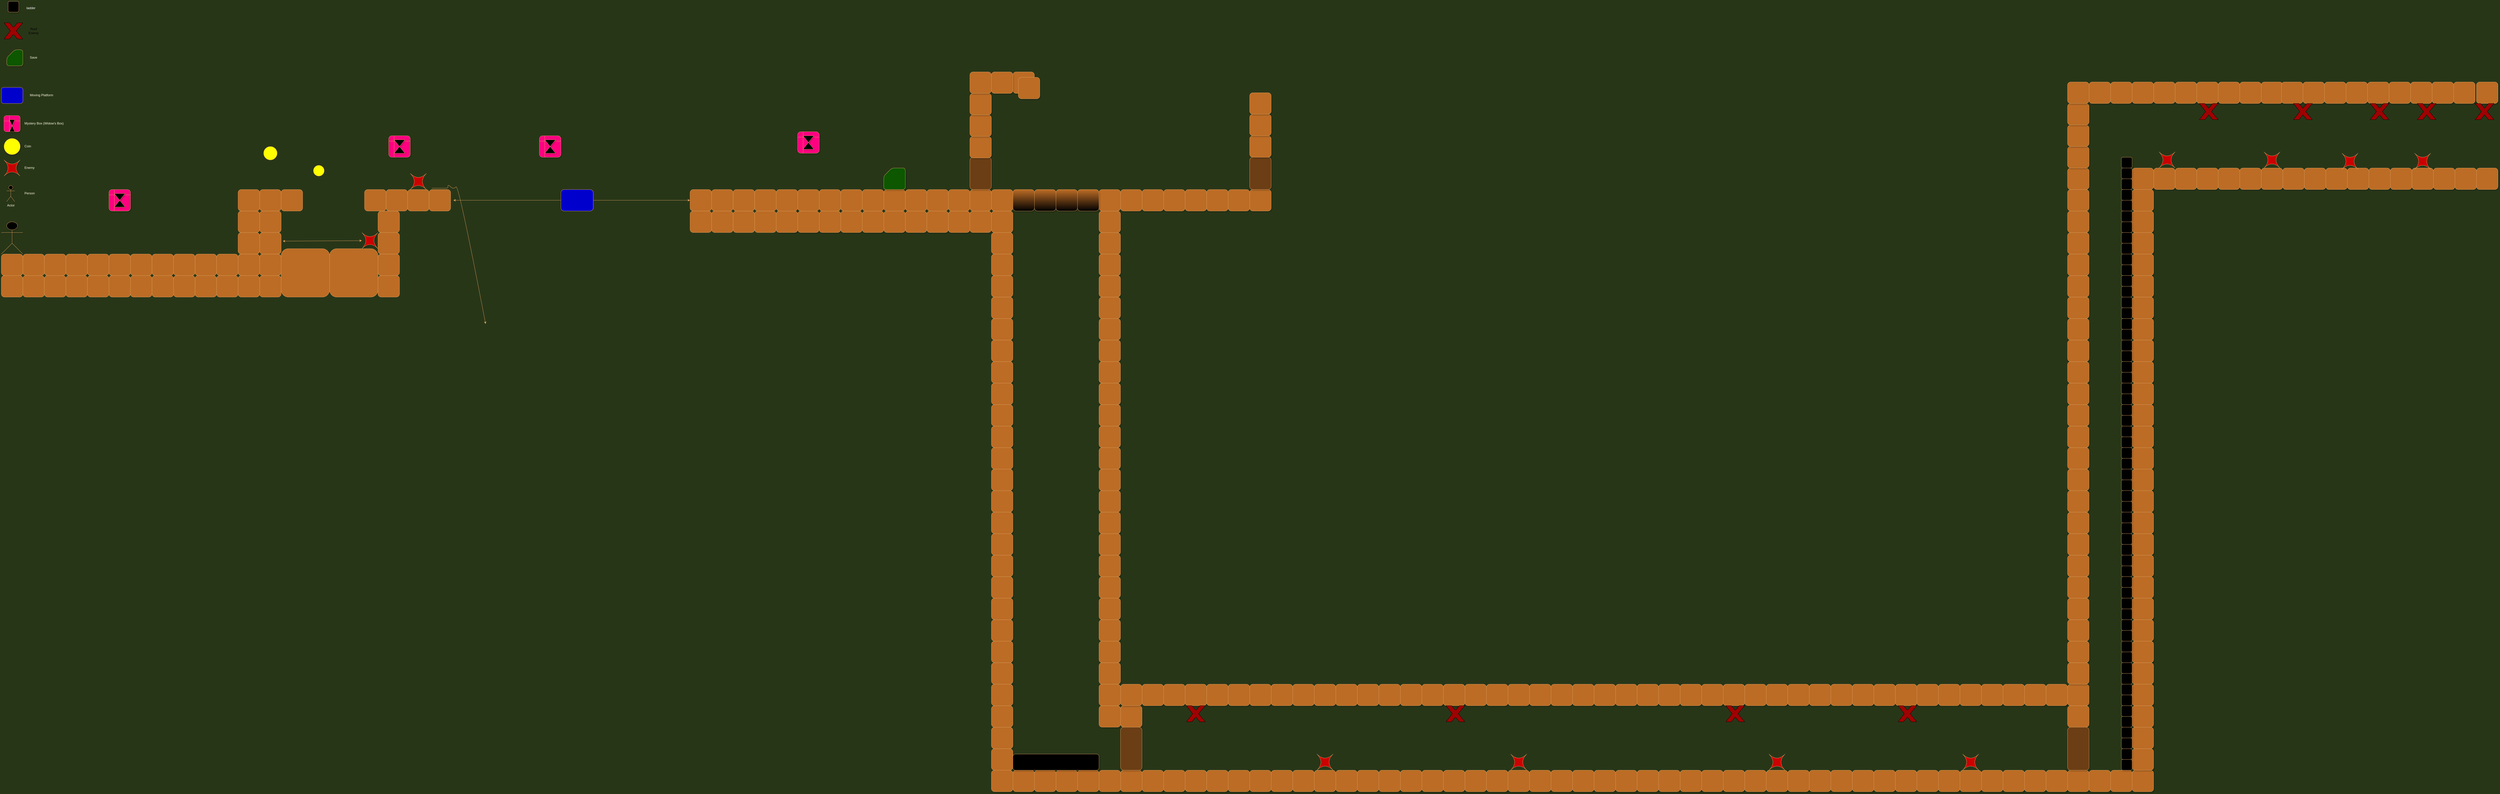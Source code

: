 <mxfile version="20.8.3" type="github">
  <diagram id="zKUmJzLRX71_9fTmacdb" name="Page-1">
    <mxGraphModel dx="2284" dy="1896" grid="1" gridSize="20" guides="1" tooltips="1" connect="1" arrows="1" fold="1" page="1" pageScale="1" pageWidth="850" pageHeight="1100" background="#283618" math="0" shadow="0">
      <root>
        <mxCell id="0" />
        <mxCell id="1" parent="0" />
        <mxCell id="M7b8skEu5nL4Gr79lSTo-1" value="" style="whiteSpace=wrap;html=1;aspect=fixed;fillColor=#BC6C25;strokeColor=#DDA15E;fontColor=#FEFAE0;rounded=1;" parent="1" vertex="1">
          <mxGeometry x="80" y="640" width="80" height="80" as="geometry" />
        </mxCell>
        <mxCell id="M7b8skEu5nL4Gr79lSTo-2" value="" style="whiteSpace=wrap;html=1;aspect=fixed;fillColor=#BC6C25;strokeColor=#DDA15E;fontColor=#FEFAE0;rounded=1;" parent="1" vertex="1">
          <mxGeometry x="160" y="640" width="80" height="80" as="geometry" />
        </mxCell>
        <mxCell id="M7b8skEu5nL4Gr79lSTo-3" value="" style="whiteSpace=wrap;html=1;aspect=fixed;fillColor=#BC6C25;strokeColor=#DDA15E;fontColor=#FEFAE0;rounded=1;" parent="1" vertex="1">
          <mxGeometry x="240" y="640" width="80" height="80" as="geometry" />
        </mxCell>
        <mxCell id="M7b8skEu5nL4Gr79lSTo-4" value="" style="whiteSpace=wrap;html=1;aspect=fixed;fillColor=#BC6C25;strokeColor=#DDA15E;fontColor=#FEFAE0;rounded=1;" parent="1" vertex="1">
          <mxGeometry x="320" y="640" width="80" height="80" as="geometry" />
        </mxCell>
        <mxCell id="M7b8skEu5nL4Gr79lSTo-5" value="" style="whiteSpace=wrap;html=1;aspect=fixed;fillColor=#BC6C25;strokeColor=#DDA15E;fontColor=#FEFAE0;rounded=1;" parent="1" vertex="1">
          <mxGeometry x="400" y="640" width="80" height="80" as="geometry" />
        </mxCell>
        <mxCell id="M7b8skEu5nL4Gr79lSTo-6" value="" style="whiteSpace=wrap;html=1;aspect=fixed;fillColor=#BC6C25;strokeColor=#DDA15E;fontColor=#FEFAE0;rounded=1;" parent="1" vertex="1">
          <mxGeometry x="480" y="640" width="80" height="80" as="geometry" />
        </mxCell>
        <mxCell id="M7b8skEu5nL4Gr79lSTo-7" value="" style="whiteSpace=wrap;html=1;aspect=fixed;fillColor=#BC6C25;strokeColor=#DDA15E;fontColor=#FEFAE0;rounded=1;" parent="1" vertex="1">
          <mxGeometry x="480" y="560" width="80" height="80" as="geometry" />
        </mxCell>
        <mxCell id="M7b8skEu5nL4Gr79lSTo-8" value="" style="whiteSpace=wrap;html=1;aspect=fixed;fillColor=#BC6C25;strokeColor=#DDA15E;fontColor=#FEFAE0;rounded=1;" parent="1" vertex="1">
          <mxGeometry x="480" y="480" width="80" height="80" as="geometry" />
        </mxCell>
        <mxCell id="M7b8skEu5nL4Gr79lSTo-9" value="" style="whiteSpace=wrap;html=1;aspect=fixed;fillColor=#BC6C25;strokeColor=#DDA15E;fontColor=#FEFAE0;rounded=1;" parent="1" vertex="1">
          <mxGeometry x="480" y="400" width="80" height="80" as="geometry" />
        </mxCell>
        <mxCell id="M7b8skEu5nL4Gr79lSTo-10" value="" style="whiteSpace=wrap;html=1;aspect=fixed;fillColor=#BC6C25;strokeColor=#DDA15E;fontColor=#FEFAE0;rounded=1;" parent="1" vertex="1">
          <mxGeometry x="560" y="400" width="80" height="80" as="geometry" />
        </mxCell>
        <mxCell id="M7b8skEu5nL4Gr79lSTo-11" value="" style="whiteSpace=wrap;html=1;aspect=fixed;fillColor=#BC6C25;strokeColor=#DDA15E;fontColor=#FEFAE0;rounded=1;" parent="1" vertex="1">
          <mxGeometry x="640" y="400" width="80" height="80" as="geometry" />
        </mxCell>
        <mxCell id="M7b8skEu5nL4Gr79lSTo-13" value="" style="ellipse;whiteSpace=wrap;html=1;aspect=fixed;fillColor=#FFFF00;strokeColor=#DDA15E;fontColor=#FEFAE0;rounded=1;" parent="1" vertex="1">
          <mxGeometry x="575" y="240" width="50" height="50" as="geometry" />
        </mxCell>
        <mxCell id="M7b8skEu5nL4Gr79lSTo-14" value="" style="ellipse;whiteSpace=wrap;html=1;aspect=fixed;fillColor=#FFFF00;strokeColor=#DDA15E;fontColor=#FEFAE0;rounded=1;" parent="1" vertex="1">
          <mxGeometry x="760" y="310" width="40" height="40" as="geometry" />
        </mxCell>
        <mxCell id="M7b8skEu5nL4Gr79lSTo-15" value="Actor" style="shape=umlActor;verticalLabelPosition=bottom;verticalAlign=top;html=1;outlineConnect=0;strokeColor=#DDA15E;fillColor=#000000;rounded=1;fontColor=#FEFAE0;shadow=1;" parent="1" vertex="1">
          <mxGeometry x="-400" y="520" width="80" height="120" as="geometry" />
        </mxCell>
        <mxCell id="M7b8skEu5nL4Gr79lSTo-19" value="" style="whiteSpace=wrap;html=1;aspect=fixed;fillColor=#BC6C25;strokeColor=#DDA15E;fontColor=#FEFAE0;rounded=1;" parent="1" vertex="1">
          <mxGeometry x="640" y="620" width="180" height="180" as="geometry" />
        </mxCell>
        <mxCell id="M7b8skEu5nL4Gr79lSTo-21" value="" style="edgeStyle=orthogonalEdgeStyle;rounded=1;orthogonalLoop=1;jettySize=auto;html=1;exitX=0.75;exitY=1;exitDx=0;exitDy=0;strokeColor=#DDA15E;fontColor=#FEFAE0;fillColor=#BC6C25;endArrow=none;labelBackgroundColor=#283618;" parent="1" source="M7b8skEu5nL4Gr79lSTo-6" target="M7b8skEu5nL4Gr79lSTo-19" edge="1">
          <mxGeometry relative="1" as="geometry">
            <mxPoint x="540" y="720" as="sourcePoint" />
            <mxPoint x="1700" y="1050" as="targetPoint" />
          </mxGeometry>
        </mxCell>
        <mxCell id="M7b8skEu5nL4Gr79lSTo-23" value="" style="shape=switch;whiteSpace=wrap;html=1;strokeColor=#DDA15E;fontColor=#FEFAE0;fillColor=#CC0000;rounded=1;" parent="1" vertex="1">
          <mxGeometry x="1120" y="340" width="60" height="60" as="geometry" />
        </mxCell>
        <mxCell id="M7b8skEu5nL4Gr79lSTo-24" value="" style="whiteSpace=wrap;html=1;aspect=fixed;strokeColor=#DDA15E;fontColor=#FEFAE0;fillColor=#BC6C25;rounded=1;" parent="1" vertex="1">
          <mxGeometry x="950" y="400" width="80" height="80" as="geometry" />
        </mxCell>
        <mxCell id="M7b8skEu5nL4Gr79lSTo-25" value="" style="whiteSpace=wrap;html=1;aspect=fixed;strokeColor=#DDA15E;fontColor=#FEFAE0;fillColor=#BC6C25;rounded=1;" parent="1" vertex="1">
          <mxGeometry x="1030" y="400" width="80" height="80" as="geometry" />
        </mxCell>
        <mxCell id="M7b8skEu5nL4Gr79lSTo-26" value="" style="whiteSpace=wrap;html=1;aspect=fixed;rounded=1;fillColor=#BC6C25;fontColor=#FEFAE0;strokeColor=#DDA15E;" parent="1" vertex="1">
          <mxGeometry x="1110" y="400" width="80" height="80" as="geometry" />
        </mxCell>
        <mxCell id="M7b8skEu5nL4Gr79lSTo-27" value="" style="whiteSpace=wrap;html=1;aspect=fixed;strokeColor=#DDA15E;fontColor=#FEFAE0;fillColor=#BC6C25;rounded=1;" parent="1" vertex="1">
          <mxGeometry x="1190" y="400" width="80" height="80" as="geometry" />
        </mxCell>
        <mxCell id="wT2K5C9ODD8_njOa71nI-43" style="edgeStyle=orthogonalEdgeStyle;rounded=0;orthogonalLoop=1;jettySize=auto;html=1;strokeColor=#DDA15E;labelBackgroundColor=#283618;fontColor=#FEFAE0;startArrow=none;" parent="1" edge="1">
          <mxGeometry relative="1" as="geometry">
            <mxPoint x="1880" y="440" as="sourcePoint" />
            <mxPoint x="2160" y="440" as="targetPoint" />
          </mxGeometry>
        </mxCell>
        <mxCell id="wT2K5C9ODD8_njOa71nI-45" style="edgeStyle=orthogonalEdgeStyle;rounded=0;orthogonalLoop=1;jettySize=auto;html=1;strokeColor=#DDA15E;labelBackgroundColor=#283618;fontColor=#FEFAE0;" parent="1" source="M7b8skEu5nL4Gr79lSTo-28" edge="1">
          <mxGeometry relative="1" as="geometry">
            <mxPoint x="1280" y="440" as="targetPoint" />
          </mxGeometry>
        </mxCell>
        <mxCell id="M7b8skEu5nL4Gr79lSTo-28" value="" style="rounded=1;whiteSpace=wrap;html=1;fillColor=#0000CC;strokeColor=#DDA15E;fontColor=#FEFAE0;" parent="1" vertex="1">
          <mxGeometry x="1680" y="400" width="120" height="80" as="geometry" />
        </mxCell>
        <mxCell id="wT2K5C9ODD8_njOa71nI-1" value="" style="whiteSpace=wrap;html=1;aspect=fixed;fillColor=#BC6C25;strokeColor=#DDA15E;fontColor=#FEFAE0;rounded=1;" parent="1" vertex="1">
          <mxGeometry x="-400" y="640" width="80" height="80" as="geometry" />
        </mxCell>
        <mxCell id="wT2K5C9ODD8_njOa71nI-2" value="" style="whiteSpace=wrap;html=1;aspect=fixed;fillColor=#BC6C25;strokeColor=#DDA15E;fontColor=#FEFAE0;rounded=1;" parent="1" vertex="1">
          <mxGeometry x="-320" y="640" width="80" height="80" as="geometry" />
        </mxCell>
        <mxCell id="wT2K5C9ODD8_njOa71nI-3" value="" style="whiteSpace=wrap;html=1;aspect=fixed;fillColor=#BC6C25;strokeColor=#DDA15E;fontColor=#FEFAE0;rounded=1;" parent="1" vertex="1">
          <mxGeometry x="-240" y="640" width="80" height="80" as="geometry" />
        </mxCell>
        <mxCell id="wT2K5C9ODD8_njOa71nI-4" value="" style="whiteSpace=wrap;html=1;aspect=fixed;fillColor=#BC6C25;strokeColor=#DDA15E;fontColor=#FEFAE0;rounded=1;" parent="1" vertex="1">
          <mxGeometry x="-160" y="640" width="80" height="80" as="geometry" />
        </mxCell>
        <mxCell id="wT2K5C9ODD8_njOa71nI-5" value="" style="whiteSpace=wrap;html=1;aspect=fixed;fillColor=#BC6C25;strokeColor=#DDA15E;fontColor=#FEFAE0;rounded=1;" parent="1" vertex="1">
          <mxGeometry x="-80" y="640" width="80" height="80" as="geometry" />
        </mxCell>
        <mxCell id="wT2K5C9ODD8_njOa71nI-6" value="" style="whiteSpace=wrap;html=1;aspect=fixed;fillColor=#BC6C25;strokeColor=#DDA15E;fontColor=#FEFAE0;rounded=1;" parent="1" vertex="1">
          <mxGeometry y="640" width="80" height="80" as="geometry" />
        </mxCell>
        <mxCell id="wT2K5C9ODD8_njOa71nI-7" value="" style="whiteSpace=wrap;html=1;aspect=fixed;fillColor=#BC6C25;strokeColor=#DDA15E;fontColor=#FEFAE0;rounded=1;" parent="1" vertex="1">
          <mxGeometry x="80" y="720" width="80" height="80" as="geometry" />
        </mxCell>
        <mxCell id="wT2K5C9ODD8_njOa71nI-8" value="" style="whiteSpace=wrap;html=1;aspect=fixed;fillColor=#BC6C25;strokeColor=#DDA15E;fontColor=#FEFAE0;rounded=1;" parent="1" vertex="1">
          <mxGeometry x="160" y="720" width="80" height="80" as="geometry" />
        </mxCell>
        <mxCell id="wT2K5C9ODD8_njOa71nI-9" value="" style="whiteSpace=wrap;html=1;aspect=fixed;fillColor=#BC6C25;strokeColor=#DDA15E;fontColor=#FEFAE0;rounded=1;" parent="1" vertex="1">
          <mxGeometry x="240" y="720" width="80" height="80" as="geometry" />
        </mxCell>
        <mxCell id="wT2K5C9ODD8_njOa71nI-10" value="" style="whiteSpace=wrap;html=1;aspect=fixed;fillColor=#BC6C25;strokeColor=#DDA15E;fontColor=#FEFAE0;rounded=1;" parent="1" vertex="1">
          <mxGeometry x="320" y="720" width="80" height="80" as="geometry" />
        </mxCell>
        <mxCell id="wT2K5C9ODD8_njOa71nI-11" value="" style="whiteSpace=wrap;html=1;aspect=fixed;fillColor=#BC6C25;strokeColor=#DDA15E;fontColor=#FEFAE0;rounded=1;" parent="1" vertex="1">
          <mxGeometry x="400" y="720" width="80" height="80" as="geometry" />
        </mxCell>
        <mxCell id="wT2K5C9ODD8_njOa71nI-12" value="" style="whiteSpace=wrap;html=1;aspect=fixed;fillColor=#BC6C25;strokeColor=#DDA15E;fontColor=#FEFAE0;rounded=1;" parent="1" vertex="1">
          <mxGeometry x="480" y="720" width="80" height="80" as="geometry" />
        </mxCell>
        <mxCell id="wT2K5C9ODD8_njOa71nI-13" value="" style="whiteSpace=wrap;html=1;aspect=fixed;fillColor=#BC6C25;strokeColor=#DDA15E;fontColor=#FEFAE0;rounded=1;" parent="1" vertex="1">
          <mxGeometry x="-400" y="720" width="80" height="80" as="geometry" />
        </mxCell>
        <mxCell id="wT2K5C9ODD8_njOa71nI-14" value="" style="whiteSpace=wrap;html=1;aspect=fixed;fillColor=#BC6C25;strokeColor=#DDA15E;fontColor=#FEFAE0;rounded=1;" parent="1" vertex="1">
          <mxGeometry x="-320" y="720" width="80" height="80" as="geometry" />
        </mxCell>
        <mxCell id="wT2K5C9ODD8_njOa71nI-15" value="" style="whiteSpace=wrap;html=1;aspect=fixed;fillColor=#BC6C25;strokeColor=#DDA15E;fontColor=#FEFAE0;rounded=1;" parent="1" vertex="1">
          <mxGeometry x="-240" y="720" width="80" height="80" as="geometry" />
        </mxCell>
        <mxCell id="wT2K5C9ODD8_njOa71nI-16" value="" style="whiteSpace=wrap;html=1;aspect=fixed;fillColor=#BC6C25;strokeColor=#DDA15E;fontColor=#FEFAE0;rounded=1;" parent="1" vertex="1">
          <mxGeometry x="-160" y="720" width="80" height="80" as="geometry" />
        </mxCell>
        <mxCell id="wT2K5C9ODD8_njOa71nI-17" value="" style="whiteSpace=wrap;html=1;aspect=fixed;fillColor=#BC6C25;strokeColor=#DDA15E;fontColor=#FEFAE0;rounded=1;" parent="1" vertex="1">
          <mxGeometry x="-80" y="720" width="80" height="80" as="geometry" />
        </mxCell>
        <mxCell id="wT2K5C9ODD8_njOa71nI-18" value="" style="whiteSpace=wrap;html=1;aspect=fixed;fillColor=#BC6C25;strokeColor=#DDA15E;fontColor=#FEFAE0;rounded=1;" parent="1" vertex="1">
          <mxGeometry y="720" width="80" height="80" as="geometry" />
        </mxCell>
        <mxCell id="wT2K5C9ODD8_njOa71nI-19" value="" style="whiteSpace=wrap;html=1;aspect=fixed;fillColor=#BC6C25;strokeColor=#DDA15E;fontColor=#FEFAE0;rounded=1;" parent="1" vertex="1">
          <mxGeometry x="560" y="720" width="80" height="80" as="geometry" />
        </mxCell>
        <mxCell id="wT2K5C9ODD8_njOa71nI-20" value="" style="whiteSpace=wrap;html=1;aspect=fixed;fillColor=#BC6C25;strokeColor=#DDA15E;fontColor=#FEFAE0;rounded=1;" parent="1" vertex="1">
          <mxGeometry x="560" y="640" width="80" height="80" as="geometry" />
        </mxCell>
        <mxCell id="wT2K5C9ODD8_njOa71nI-21" value="" style="whiteSpace=wrap;html=1;aspect=fixed;fillColor=#BC6C25;strokeColor=#DDA15E;fontColor=#FEFAE0;rounded=1;" parent="1" vertex="1">
          <mxGeometry x="560" y="560" width="80" height="80" as="geometry" />
        </mxCell>
        <mxCell id="wT2K5C9ODD8_njOa71nI-22" value="" style="whiteSpace=wrap;html=1;aspect=fixed;fillColor=#BC6C25;strokeColor=#DDA15E;fontColor=#FEFAE0;rounded=1;" parent="1" vertex="1">
          <mxGeometry x="560" y="480" width="80" height="80" as="geometry" />
        </mxCell>
        <mxCell id="wT2K5C9ODD8_njOa71nI-31" value="" style="whiteSpace=wrap;html=1;aspect=fixed;fillColor=#BC6C25;strokeColor=#DDA15E;fontColor=#FEFAE0;rounded=1;" parent="1" vertex="1">
          <mxGeometry x="1000" y="480" width="80" height="80" as="geometry" />
        </mxCell>
        <mxCell id="wT2K5C9ODD8_njOa71nI-32" value="" style="whiteSpace=wrap;html=1;aspect=fixed;fillColor=#BC6C25;strokeColor=#DDA15E;fontColor=#FEFAE0;rounded=1;" parent="1" vertex="1">
          <mxGeometry x="820" y="620" width="180" height="180" as="geometry" />
        </mxCell>
        <mxCell id="wT2K5C9ODD8_njOa71nI-33" value="" style="whiteSpace=wrap;html=1;aspect=fixed;fillColor=#BC6C25;strokeColor=#DDA15E;fontColor=#FEFAE0;rounded=1;" parent="1" vertex="1">
          <mxGeometry x="1000" y="560" width="80" height="80" as="geometry" />
        </mxCell>
        <mxCell id="wT2K5C9ODD8_njOa71nI-34" value="" style="whiteSpace=wrap;html=1;aspect=fixed;fillColor=#BC6C25;strokeColor=#DDA15E;fontColor=#FEFAE0;rounded=1;" parent="1" vertex="1">
          <mxGeometry x="1000" y="640" width="80" height="80" as="geometry" />
        </mxCell>
        <mxCell id="wT2K5C9ODD8_njOa71nI-35" value="" style="whiteSpace=wrap;html=1;aspect=fixed;fillColor=#BC6C25;strokeColor=#DDA15E;fontColor=#FEFAE0;rounded=1;" parent="1" vertex="1">
          <mxGeometry x="1000" y="720" width="80" height="80" as="geometry" />
        </mxCell>
        <mxCell id="wT2K5C9ODD8_njOa71nI-36" value="" style="shape=switch;whiteSpace=wrap;html=1;strokeColor=#DDA15E;fontColor=#FEFAE0;fillColor=#CC0000;rounded=1;shadow=1;" parent="1" vertex="1">
          <mxGeometry x="940" y="560" width="60" height="60" as="geometry" />
        </mxCell>
        <mxCell id="wT2K5C9ODD8_njOa71nI-38" value="" style="endArrow=classic;startArrow=classic;html=1;rounded=0;strokeColor=#DDA15E;exitX=1.075;exitY=0.4;exitDx=0;exitDy=0;exitPerimeter=0;labelBackgroundColor=#283618;fontColor=#FEFAE0;" parent="1" source="wT2K5C9ODD8_njOa71nI-21" target="wT2K5C9ODD8_njOa71nI-36" edge="1">
          <mxGeometry width="50" height="50" relative="1" as="geometry">
            <mxPoint x="660" y="580" as="sourcePoint" />
            <mxPoint x="890" y="520" as="targetPoint" />
          </mxGeometry>
        </mxCell>
        <mxCell id="wT2K5C9ODD8_njOa71nI-41" value="" style="curved=1;endArrow=classic;html=1;rounded=0;strokeColor=#DDA15E;labelBackgroundColor=#283618;fontColor=#FEFAE0;" parent="1" edge="1">
          <mxGeometry width="50" height="50" relative="1" as="geometry">
            <mxPoint x="1200" y="395" as="sourcePoint" />
            <mxPoint x="1400" y="900" as="targetPoint" />
            <Array as="points">
              <mxPoint x="1250" y="395" />
              <mxPoint x="1260" y="395" />
              <mxPoint x="1260" y="380" />
              <mxPoint x="1280" y="400" />
              <mxPoint x="1300" y="380" />
            </Array>
          </mxGeometry>
        </mxCell>
        <mxCell id="wT2K5C9ODD8_njOa71nI-47" value="" style="whiteSpace=wrap;html=1;aspect=fixed;fillColor=#BC6C25;rounded=1;glass=0;strokeColor=#DDA15E;fontColor=#FEFAE0;" parent="1" vertex="1">
          <mxGeometry x="2160" y="400" width="80" height="80" as="geometry" />
        </mxCell>
        <mxCell id="wT2K5C9ODD8_njOa71nI-48" value="" style="whiteSpace=wrap;html=1;aspect=fixed;fillColor=#BC6C25;rounded=1;strokeColor=#DDA15E;fontColor=#FEFAE0;" parent="1" vertex="1">
          <mxGeometry x="2240" y="400" width="80" height="80" as="geometry" />
        </mxCell>
        <mxCell id="wT2K5C9ODD8_njOa71nI-49" value="" style="whiteSpace=wrap;html=1;aspect=fixed;fillColor=#BC6C25;rounded=1;strokeColor=#DDA15E;fontColor=#FEFAE0;" parent="1" vertex="1">
          <mxGeometry x="2320" y="400" width="80" height="80" as="geometry" />
        </mxCell>
        <mxCell id="wT2K5C9ODD8_njOa71nI-50" value="" style="whiteSpace=wrap;html=1;aspect=fixed;strokeColor=#DDA15E;fontColor=#FEFAE0;fillColor=#BC6C25;rounded=1;" parent="1" vertex="1">
          <mxGeometry x="2400" y="400" width="80" height="80" as="geometry" />
        </mxCell>
        <mxCell id="wT2K5C9ODD8_njOa71nI-51" value="" style="whiteSpace=wrap;html=1;aspect=fixed;rounded=1;shadow=1;strokeColor=#DDA15E;fontColor=#FEFAE0;fillColor=#BC6C25;" parent="1" vertex="1">
          <mxGeometry x="2480" y="400" width="80" height="80" as="geometry" />
        </mxCell>
        <mxCell id="wT2K5C9ODD8_njOa71nI-52" value="" style="whiteSpace=wrap;html=1;aspect=fixed;rounded=1;shadow=1;strokeColor=#DDA15E;fontColor=#FEFAE0;fillColor=#BC6C25;" parent="1" vertex="1">
          <mxGeometry x="2560" y="400" width="80" height="80" as="geometry" />
        </mxCell>
        <mxCell id="wT2K5C9ODD8_njOa71nI-53" value="" style="whiteSpace=wrap;html=1;aspect=fixed;rounded=1;shadow=1;strokeColor=#DDA15E;fontColor=#FEFAE0;fillColor=#BC6C25;" parent="1" vertex="1">
          <mxGeometry x="2640" y="400" width="80" height="80" as="geometry" />
        </mxCell>
        <mxCell id="wT2K5C9ODD8_njOa71nI-54" value="" style="whiteSpace=wrap;html=1;aspect=fixed;rounded=1;shadow=1;strokeColor=#DDA15E;fontColor=#FEFAE0;fillColor=#BC6C25;" parent="1" vertex="1">
          <mxGeometry x="2720" y="400" width="80" height="80" as="geometry" />
        </mxCell>
        <mxCell id="wT2K5C9ODD8_njOa71nI-55" value="" style="whiteSpace=wrap;html=1;aspect=fixed;rounded=1;shadow=1;strokeColor=#DDA15E;fontColor=#FEFAE0;fillColor=#BC6C25;" parent="1" vertex="1">
          <mxGeometry x="2800" y="400" width="80" height="80" as="geometry" />
        </mxCell>
        <mxCell id="wT2K5C9ODD8_njOa71nI-56" value="" style="whiteSpace=wrap;html=1;aspect=fixed;rounded=1;shadow=1;strokeColor=#DDA15E;fontColor=#FEFAE0;fillColor=#BC6C25;" parent="1" vertex="1">
          <mxGeometry x="2880" y="400" width="80" height="80" as="geometry" />
        </mxCell>
        <mxCell id="wT2K5C9ODD8_njOa71nI-57" value="" style="whiteSpace=wrap;html=1;aspect=fixed;rounded=1;shadow=1;strokeColor=#DDA15E;fontColor=#FEFAE0;fillColor=#BC6C25;" parent="1" vertex="1">
          <mxGeometry x="2960" y="400" width="80" height="80" as="geometry" />
        </mxCell>
        <mxCell id="wT2K5C9ODD8_njOa71nI-58" value="" style="whiteSpace=wrap;html=1;aspect=fixed;rounded=1;shadow=1;strokeColor=#DDA15E;fontColor=#FEFAE0;fillColor=#BC6C25;" parent="1" vertex="1">
          <mxGeometry x="3040" y="400" width="80" height="80" as="geometry" />
        </mxCell>
        <mxCell id="wT2K5C9ODD8_njOa71nI-59" value="" style="whiteSpace=wrap;html=1;aspect=fixed;rounded=1;shadow=1;strokeColor=#DDA15E;fontColor=#FEFAE0;fillColor=#BC6C25;" parent="1" vertex="1">
          <mxGeometry x="3120" y="400" width="80" height="80" as="geometry" />
        </mxCell>
        <mxCell id="wT2K5C9ODD8_njOa71nI-60" value="" style="whiteSpace=wrap;html=1;aspect=fixed;rounded=1;shadow=1;strokeColor=#DDA15E;fontColor=#FEFAE0;fillColor=#BC6C25;" parent="1" vertex="1">
          <mxGeometry x="3200" y="400" width="80" height="80" as="geometry" />
        </mxCell>
        <mxCell id="wT2K5C9ODD8_njOa71nI-61" value="" style="whiteSpace=wrap;html=1;aspect=fixed;rounded=1;shadow=1;strokeColor=#DDA15E;fontColor=#FEFAE0;fillColor=#BC6C25;" parent="1" vertex="1">
          <mxGeometry x="3280" y="400" width="80" height="80" as="geometry" />
        </mxCell>
        <mxCell id="wT2K5C9ODD8_njOa71nI-62" value="" style="whiteSpace=wrap;html=1;aspect=fixed;fillColor=#BC6C25;rounded=1;glass=0;strokeColor=#DDA15E;fontColor=#FEFAE0;" parent="1" vertex="1">
          <mxGeometry x="2160" y="480" width="80" height="80" as="geometry" />
        </mxCell>
        <mxCell id="wT2K5C9ODD8_njOa71nI-63" value="" style="whiteSpace=wrap;html=1;aspect=fixed;fillColor=#BC6C25;rounded=1;strokeColor=#DDA15E;fontColor=#FEFAE0;" parent="1" vertex="1">
          <mxGeometry x="2240" y="480" width="80" height="80" as="geometry" />
        </mxCell>
        <mxCell id="wT2K5C9ODD8_njOa71nI-64" value="" style="whiteSpace=wrap;html=1;aspect=fixed;fillColor=#BC6C25;rounded=1;strokeColor=#DDA15E;fontColor=#FEFAE0;" parent="1" vertex="1">
          <mxGeometry x="2320" y="480" width="80" height="80" as="geometry" />
        </mxCell>
        <mxCell id="wT2K5C9ODD8_njOa71nI-65" value="" style="whiteSpace=wrap;html=1;aspect=fixed;strokeColor=#DDA15E;fontColor=#FEFAE0;fillColor=#BC6C25;rounded=1;" parent="1" vertex="1">
          <mxGeometry x="2400" y="480" width="80" height="80" as="geometry" />
        </mxCell>
        <mxCell id="wT2K5C9ODD8_njOa71nI-66" value="" style="whiteSpace=wrap;html=1;aspect=fixed;rounded=1;shadow=1;strokeColor=#DDA15E;fontColor=#FEFAE0;fillColor=#BC6C25;" parent="1" vertex="1">
          <mxGeometry x="2480" y="480" width="80" height="80" as="geometry" />
        </mxCell>
        <mxCell id="wT2K5C9ODD8_njOa71nI-67" value="" style="whiteSpace=wrap;html=1;aspect=fixed;rounded=1;shadow=1;strokeColor=#DDA15E;fontColor=#FEFAE0;fillColor=#BC6C25;" parent="1" vertex="1">
          <mxGeometry x="2560" y="480" width="80" height="80" as="geometry" />
        </mxCell>
        <mxCell id="wT2K5C9ODD8_njOa71nI-68" value="" style="whiteSpace=wrap;html=1;aspect=fixed;rounded=1;shadow=1;strokeColor=#DDA15E;fontColor=#FEFAE0;fillColor=#BC6C25;" parent="1" vertex="1">
          <mxGeometry x="2640" y="480" width="80" height="80" as="geometry" />
        </mxCell>
        <mxCell id="wT2K5C9ODD8_njOa71nI-69" value="" style="whiteSpace=wrap;html=1;aspect=fixed;rounded=1;shadow=1;strokeColor=#DDA15E;fontColor=#FEFAE0;fillColor=#BC6C25;" parent="1" vertex="1">
          <mxGeometry x="2720" y="480" width="80" height="80" as="geometry" />
        </mxCell>
        <mxCell id="wT2K5C9ODD8_njOa71nI-70" value="" style="whiteSpace=wrap;html=1;aspect=fixed;rounded=1;shadow=1;strokeColor=#DDA15E;fontColor=#FEFAE0;fillColor=#BC6C25;" parent="1" vertex="1">
          <mxGeometry x="2800" y="480" width="80" height="80" as="geometry" />
        </mxCell>
        <mxCell id="wT2K5C9ODD8_njOa71nI-71" value="" style="whiteSpace=wrap;html=1;aspect=fixed;rounded=1;shadow=1;strokeColor=#DDA15E;fontColor=#FEFAE0;fillColor=#BC6C25;" parent="1" vertex="1">
          <mxGeometry x="2880" y="480" width="80" height="80" as="geometry" />
        </mxCell>
        <mxCell id="wT2K5C9ODD8_njOa71nI-72" value="" style="whiteSpace=wrap;html=1;aspect=fixed;rounded=1;shadow=1;strokeColor=#DDA15E;fontColor=#FEFAE0;fillColor=#BC6C25;" parent="1" vertex="1">
          <mxGeometry x="2960" y="480" width="80" height="80" as="geometry" />
        </mxCell>
        <mxCell id="wT2K5C9ODD8_njOa71nI-73" value="" style="whiteSpace=wrap;html=1;aspect=fixed;rounded=1;shadow=1;strokeColor=#DDA15E;fontColor=#FEFAE0;fillColor=#BC6C25;" parent="1" vertex="1">
          <mxGeometry x="3040" y="480" width="80" height="80" as="geometry" />
        </mxCell>
        <mxCell id="wT2K5C9ODD8_njOa71nI-74" value="" style="whiteSpace=wrap;html=1;aspect=fixed;rounded=1;shadow=1;strokeColor=#DDA15E;fontColor=#FEFAE0;fillColor=#BC6C25;" parent="1" vertex="1">
          <mxGeometry x="3120" y="480" width="80" height="80" as="geometry" />
        </mxCell>
        <mxCell id="wT2K5C9ODD8_njOa71nI-75" value="" style="whiteSpace=wrap;html=1;aspect=fixed;rounded=1;shadow=1;strokeColor=#DDA15E;fontColor=#FEFAE0;fillColor=#BC6C25;" parent="1" vertex="1">
          <mxGeometry x="3200" y="480" width="80" height="80" as="geometry" />
        </mxCell>
        <mxCell id="wT2K5C9ODD8_njOa71nI-76" value="" style="whiteSpace=wrap;html=1;aspect=fixed;rounded=1;shadow=1;strokeColor=#DDA15E;fontColor=#FEFAE0;fillColor=#BC6C25;" parent="1" vertex="1">
          <mxGeometry x="3280" y="480" width="80" height="80" as="geometry" />
        </mxCell>
        <mxCell id="wT2K5C9ODD8_njOa71nI-78" value="" style="shape=internalStorage;whiteSpace=wrap;html=1;backgroundOutline=1;rounded=1;shadow=1;strokeColor=#DDA15E;fontColor=#FEFAE0;fillColor=#FF0080;" parent="1" vertex="1">
          <mxGeometry x="1600" y="200" width="80" height="80" as="geometry" />
        </mxCell>
        <mxCell id="wT2K5C9ODD8_njOa71nI-79" value="" style="shape=collate;whiteSpace=wrap;html=1;rounded=1;shadow=1;strokeColor=#DDA15E;fontColor=#FEFAE0;fillColor=#000000;" parent="1" vertex="1">
          <mxGeometry x="1620" y="215" width="40" height="50" as="geometry" />
        </mxCell>
        <mxCell id="wT2K5C9ODD8_njOa71nI-100" value="" style="edgeStyle=orthogonalEdgeStyle;rounded=0;orthogonalLoop=1;jettySize=auto;html=1;strokeColor=#DDA15E;labelBackgroundColor=#283618;fontColor=#FEFAE0;endArrow=none;" parent="1" source="M7b8skEu5nL4Gr79lSTo-28" edge="1">
          <mxGeometry relative="1" as="geometry">
            <mxPoint x="1800" y="440" as="sourcePoint" />
            <mxPoint x="1880" y="440" as="targetPoint" />
          </mxGeometry>
        </mxCell>
        <mxCell id="wT2K5C9ODD8_njOa71nI-101" value="" style="shape=internalStorage;whiteSpace=wrap;html=1;backgroundOutline=1;rounded=1;shadow=1;strokeColor=#DDA15E;fontColor=#FEFAE0;fillColor=#FF0080;" parent="1" vertex="1">
          <mxGeometry x="2560" y="185" width="80" height="80" as="geometry" />
        </mxCell>
        <mxCell id="wT2K5C9ODD8_njOa71nI-102" value="" style="shape=collate;whiteSpace=wrap;html=1;rounded=1;shadow=1;strokeColor=#DDA15E;fontColor=#FEFAE0;fillColor=#000000;" parent="1" vertex="1">
          <mxGeometry x="2580" y="200" width="40" height="50" as="geometry" />
        </mxCell>
        <mxCell id="wT2K5C9ODD8_njOa71nI-105" value="" style="shape=internalStorage;whiteSpace=wrap;html=1;backgroundOutline=1;rounded=1;shadow=1;strokeColor=#DDA15E;fontColor=#FEFAE0;fillColor=#FF0080;" parent="1" vertex="1">
          <mxGeometry y="400" width="80" height="80" as="geometry" />
        </mxCell>
        <mxCell id="wT2K5C9ODD8_njOa71nI-106" value="" style="shape=collate;whiteSpace=wrap;html=1;rounded=1;shadow=1;strokeColor=#DDA15E;fontColor=#FEFAE0;fillColor=#000000;" parent="1" vertex="1">
          <mxGeometry x="20" y="415" width="40" height="50" as="geometry" />
        </mxCell>
        <mxCell id="wT2K5C9ODD8_njOa71nI-107" value="" style="shape=internalStorage;whiteSpace=wrap;html=1;backgroundOutline=1;rounded=1;shadow=1;strokeColor=#DDA15E;fontColor=#FEFAE0;fillColor=#FF0080;" parent="1" vertex="1">
          <mxGeometry x="1040" y="200" width="80" height="80" as="geometry" />
        </mxCell>
        <mxCell id="wT2K5C9ODD8_njOa71nI-108" value="" style="shape=collate;whiteSpace=wrap;html=1;rounded=1;shadow=1;strokeColor=#DDA15E;fontColor=#FEFAE0;fillColor=#000000;" parent="1" vertex="1">
          <mxGeometry x="1060" y="215" width="40" height="50" as="geometry" />
        </mxCell>
        <mxCell id="wT2K5C9ODD8_njOa71nI-109" value="Actor" style="shape=umlActor;verticalLabelPosition=bottom;verticalAlign=top;html=1;outlineConnect=0;rounded=1;shadow=1;strokeColor=#DDA15E;fontColor=#FEFAE0;fillColor=#000000;" parent="1" vertex="1">
          <mxGeometry x="-380" y="385" width="30" height="60" as="geometry" />
        </mxCell>
        <mxCell id="wT2K5C9ODD8_njOa71nI-110" value="" style="shape=switch;whiteSpace=wrap;html=1;rounded=1;shadow=1;strokeColor=#DDA15E;fontColor=#FEFAE0;fillColor=#CC0000;" parent="1" vertex="1">
          <mxGeometry x="-390" y="290" width="60" height="60" as="geometry" />
        </mxCell>
        <mxCell id="wT2K5C9ODD8_njOa71nI-112" value="" style="shape=internalStorage;whiteSpace=wrap;html=1;backgroundOutline=1;rounded=1;shadow=1;strokeColor=#DDA15E;fontColor=#FEFAE0;fillColor=#FF0080;" parent="1" vertex="1">
          <mxGeometry x="-390" y="125" width="60" height="60" as="geometry" />
        </mxCell>
        <mxCell id="wT2K5C9ODD8_njOa71nI-113" value="" style="shape=collate;whiteSpace=wrap;html=1;rounded=1;shadow=1;strokeColor=#DDA15E;fontColor=#FEFAE0;fillColor=#000000;" parent="1" vertex="1">
          <mxGeometry x="-370" y="140" width="20" height="45" as="geometry" />
        </mxCell>
        <mxCell id="wT2K5C9ODD8_njOa71nI-114" value="" style="ellipse;whiteSpace=wrap;html=1;aspect=fixed;rounded=1;shadow=1;strokeColor=#DDA15E;fontColor=#FEFAE0;fillColor=#FFFF00;" parent="1" vertex="1">
          <mxGeometry x="-390" y="210" width="60" height="60" as="geometry" />
        </mxCell>
        <mxCell id="wT2K5C9ODD8_njOa71nI-118" value="" style="rounded=1;whiteSpace=wrap;html=1;fillColor=#0000CC;strokeColor=#DDA15E;fontColor=#FEFAE0;" parent="1" vertex="1">
          <mxGeometry x="-400" y="20" width="80" height="60" as="geometry" />
        </mxCell>
        <mxCell id="wT2K5C9ODD8_njOa71nI-119" value="" style="shape=card;whiteSpace=wrap;html=1;rounded=1;shadow=1;strokeColor=#DDA15E;fontColor=#FEFAE0;fillColor=#0C5700;" parent="1" vertex="1">
          <mxGeometry x="2880" y="320" width="80" height="80" as="geometry" />
        </mxCell>
        <mxCell id="wT2K5C9ODD8_njOa71nI-120" value="" style="shape=card;whiteSpace=wrap;html=1;rounded=1;shadow=1;strokeColor=#DDA15E;fontColor=#FEFAE0;fillColor=#0C5700;" parent="1" vertex="1">
          <mxGeometry x="-380" y="-120" width="60" height="60" as="geometry" />
        </mxCell>
        <mxCell id="wT2K5C9ODD8_njOa71nI-121" value="Save" style="text;strokeColor=none;fillColor=none;spacingLeft=4;spacingRight=4;overflow=hidden;rotatable=0;points=[[0,0.5],[1,0.5]];portConstraint=eastwest;fontSize=12;rounded=1;shadow=1;fontColor=#FEFAE0;" parent="1" vertex="1">
          <mxGeometry x="-300" y="-105" width="40" height="30" as="geometry" />
        </mxCell>
        <mxCell id="wT2K5C9ODD8_njOa71nI-122" value="Moving Platform" style="text;strokeColor=none;fillColor=none;spacingLeft=4;spacingRight=4;overflow=hidden;rotatable=0;points=[[0,0.5],[1,0.5]];portConstraint=eastwest;fontSize=12;rounded=1;shadow=1;fontColor=#FEFAE0;" parent="1" vertex="1">
          <mxGeometry x="-300" y="35" width="100" height="30" as="geometry" />
        </mxCell>
        <mxCell id="wT2K5C9ODD8_njOa71nI-123" value="Person" style="text;strokeColor=none;fillColor=none;spacingLeft=4;spacingRight=4;overflow=hidden;rotatable=0;points=[[0,0.5],[1,0.5]];portConstraint=eastwest;fontSize=12;rounded=1;shadow=1;fontColor=#FEFAE0;" parent="1" vertex="1">
          <mxGeometry x="-320" y="400" width="80" height="30" as="geometry" />
        </mxCell>
        <mxCell id="wT2K5C9ODD8_njOa71nI-124" value="Enemy" style="text;strokeColor=none;fillColor=none;spacingLeft=4;spacingRight=4;overflow=hidden;rotatable=0;points=[[0,0.5],[1,0.5]];portConstraint=eastwest;fontSize=12;rounded=1;shadow=1;fontColor=#FEFAE0;" parent="1" vertex="1">
          <mxGeometry x="-320" y="305" width="60" height="30" as="geometry" />
        </mxCell>
        <mxCell id="wT2K5C9ODD8_njOa71nI-125" value="Coin" style="text;strokeColor=none;fillColor=none;spacingLeft=4;spacingRight=4;overflow=hidden;rotatable=0;points=[[0,0.5],[1,0.5]];portConstraint=eastwest;fontSize=12;rounded=1;shadow=1;fontColor=#FEFAE0;" parent="1" vertex="1">
          <mxGeometry x="-320" y="225" width="40" height="30" as="geometry" />
        </mxCell>
        <mxCell id="wT2K5C9ODD8_njOa71nI-126" value="Mystery Box (Widow&#39;s Box)" style="text;strokeColor=none;fillColor=none;spacingLeft=4;spacingRight=4;overflow=hidden;rotatable=0;points=[[0,0.5],[1,0.5]];portConstraint=eastwest;fontSize=12;rounded=1;shadow=1;fontColor=#FEFAE0;" parent="1" vertex="1">
          <mxGeometry x="-320" y="140" width="160" height="30" as="geometry" />
        </mxCell>
        <mxCell id="wT2K5C9ODD8_njOa71nI-127" value="" style="whiteSpace=wrap;html=1;aspect=fixed;rounded=1;shadow=1;strokeColor=#DDA15E;fontColor=#FEFAE0;fillColor=#BC6C25;" parent="1" vertex="1">
          <mxGeometry x="3680" y="400" width="80" height="80" as="geometry" />
        </mxCell>
        <mxCell id="wT2K5C9ODD8_njOa71nI-128" value="" style="whiteSpace=wrap;html=1;aspect=fixed;rounded=1;shadow=1;strokeColor=#DDA15E;fontColor=#FEFAE0;fillColor=#BC6C25;" parent="1" vertex="1">
          <mxGeometry x="3680" y="480" width="80" height="80" as="geometry" />
        </mxCell>
        <mxCell id="wT2K5C9ODD8_njOa71nI-129" value="" style="whiteSpace=wrap;html=1;aspect=fixed;rounded=1;shadow=1;strokeColor=#DDA15E;fontColor=#FEFAE0;fillColor=#BC6C25;" parent="1" vertex="1">
          <mxGeometry x="3280" y="560" width="80" height="80" as="geometry" />
        </mxCell>
        <mxCell id="wT2K5C9ODD8_njOa71nI-130" value="" style="whiteSpace=wrap;html=1;aspect=fixed;rounded=1;shadow=1;strokeColor=#DDA15E;fontColor=#FEFAE0;fillColor=#BC6C25;" parent="1" vertex="1">
          <mxGeometry x="3280" y="640" width="80" height="80" as="geometry" />
        </mxCell>
        <mxCell id="wT2K5C9ODD8_njOa71nI-131" value="" style="whiteSpace=wrap;html=1;aspect=fixed;rounded=1;shadow=1;strokeColor=#DDA15E;fontColor=#FEFAE0;fillColor=#BC6C25;" parent="1" vertex="1">
          <mxGeometry x="3280" y="720" width="80" height="80" as="geometry" />
        </mxCell>
        <mxCell id="wT2K5C9ODD8_njOa71nI-132" value="" style="whiteSpace=wrap;html=1;aspect=fixed;rounded=1;shadow=1;strokeColor=#DDA15E;fontColor=#FEFAE0;fillColor=#BC6C25;" parent="1" vertex="1">
          <mxGeometry x="3280" y="800" width="80" height="80" as="geometry" />
        </mxCell>
        <mxCell id="wT2K5C9ODD8_njOa71nI-133" value="" style="whiteSpace=wrap;html=1;aspect=fixed;rounded=1;shadow=1;strokeColor=#DDA15E;fontColor=#FEFAE0;fillColor=#BC6C25;" parent="1" vertex="1">
          <mxGeometry x="3280" y="880" width="80" height="80" as="geometry" />
        </mxCell>
        <mxCell id="wT2K5C9ODD8_njOa71nI-134" value="" style="whiteSpace=wrap;html=1;aspect=fixed;rounded=1;shadow=1;strokeColor=#DDA15E;fontColor=#FEFAE0;fillColor=#BC6C25;" parent="1" vertex="1">
          <mxGeometry x="3680" y="560" width="80" height="80" as="geometry" />
        </mxCell>
        <mxCell id="wT2K5C9ODD8_njOa71nI-135" value="" style="whiteSpace=wrap;html=1;aspect=fixed;rounded=1;shadow=1;strokeColor=#DDA15E;fontColor=#FEFAE0;fillColor=#BC6C25;" parent="1" vertex="1">
          <mxGeometry x="3680" y="640" width="80" height="80" as="geometry" />
        </mxCell>
        <mxCell id="wT2K5C9ODD8_njOa71nI-136" value="" style="whiteSpace=wrap;html=1;aspect=fixed;rounded=1;shadow=1;strokeColor=#DDA15E;fontColor=#FEFAE0;fillColor=#BC6C25;" parent="1" vertex="1">
          <mxGeometry x="3680" y="720" width="80" height="80" as="geometry" />
        </mxCell>
        <mxCell id="wT2K5C9ODD8_njOa71nI-137" value="" style="whiteSpace=wrap;html=1;aspect=fixed;rounded=1;shadow=1;strokeColor=#DDA15E;fontColor=#FEFAE0;fillColor=#BC6C25;" parent="1" vertex="1">
          <mxGeometry x="3680" y="800" width="80" height="80" as="geometry" />
        </mxCell>
        <mxCell id="wT2K5C9ODD8_njOa71nI-138" value="" style="whiteSpace=wrap;html=1;aspect=fixed;rounded=1;shadow=1;strokeColor=#DDA15E;fontColor=#FEFAE0;fillColor=#BC6C25;" parent="1" vertex="1">
          <mxGeometry x="3680" y="880" width="80" height="80" as="geometry" />
        </mxCell>
        <mxCell id="wT2K5C9ODD8_njOa71nI-139" value="" style="whiteSpace=wrap;html=1;aspect=fixed;rounded=1;shadow=1;strokeColor=#DDA15E;fontColor=#FEFAE0;fillColor=#BC6C25;" parent="1" vertex="1">
          <mxGeometry x="3280" y="960" width="80" height="80" as="geometry" />
        </mxCell>
        <mxCell id="wT2K5C9ODD8_njOa71nI-140" value="" style="whiteSpace=wrap;html=1;aspect=fixed;rounded=1;shadow=1;strokeColor=#DDA15E;fontColor=#FEFAE0;fillColor=#BC6C25;" parent="1" vertex="1">
          <mxGeometry x="3280" y="1040" width="80" height="80" as="geometry" />
        </mxCell>
        <mxCell id="wT2K5C9ODD8_njOa71nI-141" value="" style="whiteSpace=wrap;html=1;aspect=fixed;rounded=1;shadow=1;strokeColor=#DDA15E;fontColor=#FEFAE0;fillColor=#BC6C25;" parent="1" vertex="1">
          <mxGeometry x="3680" y="960" width="80" height="80" as="geometry" />
        </mxCell>
        <mxCell id="wT2K5C9ODD8_njOa71nI-142" value="" style="whiteSpace=wrap;html=1;aspect=fixed;rounded=1;shadow=1;strokeColor=#DDA15E;fontColor=#FEFAE0;fillColor=#BC6C25;" parent="1" vertex="1">
          <mxGeometry x="3680" y="1040" width="80" height="80" as="geometry" />
        </mxCell>
        <mxCell id="wT2K5C9ODD8_njOa71nI-143" value="" style="whiteSpace=wrap;html=1;aspect=fixed;rounded=1;shadow=1;strokeColor=#DDA15E;fontColor=#FEFAE0;fillColor=#BC6C25;" parent="1" vertex="1">
          <mxGeometry x="3760" y="400" width="80" height="80" as="geometry" />
        </mxCell>
        <mxCell id="wT2K5C9ODD8_njOa71nI-144" value="" style="whiteSpace=wrap;html=1;aspect=fixed;rounded=1;shadow=1;strokeColor=#DDA15E;fontColor=#FEFAE0;fillColor=#BC6C25;" parent="1" vertex="1">
          <mxGeometry x="3840" y="400" width="80" height="80" as="geometry" />
        </mxCell>
        <mxCell id="wT2K5C9ODD8_njOa71nI-145" value="" style="whiteSpace=wrap;html=1;aspect=fixed;rounded=1;shadow=1;strokeColor=#DDA15E;fontColor=#FEFAE0;fillColor=#BC6C25;" parent="1" vertex="1">
          <mxGeometry x="3920" y="400" width="80" height="80" as="geometry" />
        </mxCell>
        <mxCell id="wT2K5C9ODD8_njOa71nI-146" value="" style="whiteSpace=wrap;html=1;aspect=fixed;rounded=1;shadow=1;strokeColor=#DDA15E;fontColor=#FEFAE0;fillColor=#BC6C25;" parent="1" vertex="1">
          <mxGeometry x="4000" y="400" width="80" height="80" as="geometry" />
        </mxCell>
        <mxCell id="wT2K5C9ODD8_njOa71nI-147" value="" style="whiteSpace=wrap;html=1;aspect=fixed;rounded=1;shadow=1;strokeColor=#DDA15E;fontColor=#FEFAE0;fillColor=#BC6C25;" parent="1" vertex="1">
          <mxGeometry x="4080" y="400" width="80" height="80" as="geometry" />
        </mxCell>
        <mxCell id="wT2K5C9ODD8_njOa71nI-148" value="" style="whiteSpace=wrap;html=1;aspect=fixed;rounded=1;shadow=1;strokeColor=#DDA15E;fontColor=#FEFAE0;fillColor=#BC6C25;" parent="1" vertex="1">
          <mxGeometry x="4160" y="400" width="80" height="80" as="geometry" />
        </mxCell>
        <mxCell id="wT2K5C9ODD8_njOa71nI-149" value="" style="whiteSpace=wrap;html=1;aspect=fixed;rounded=1;shadow=1;strokeColor=#DDA15E;fontColor=#FEFAE0;fillColor=#BC6C25;" parent="1" vertex="1">
          <mxGeometry x="4240" y="400" width="80" height="80" as="geometry" />
        </mxCell>
        <mxCell id="wT2K5C9ODD8_njOa71nI-156" value="" style="rounded=1;whiteSpace=wrap;html=1;shadow=1;strokeColor=#DDA15E;fontColor=#FEFAE0;fillColor=#6B3E15;direction=south;" parent="1" vertex="1">
          <mxGeometry x="4240" y="280" width="80" height="120" as="geometry" />
        </mxCell>
        <mxCell id="wT2K5C9ODD8_njOa71nI-157" value="" style="whiteSpace=wrap;html=1;aspect=fixed;rounded=1;shadow=1;strokeColor=#DDA15E;fontColor=#FEFAE0;fillColor=#BC6C25;" parent="1" vertex="1">
          <mxGeometry x="4240" y="200" width="80" height="80" as="geometry" />
        </mxCell>
        <mxCell id="wT2K5C9ODD8_njOa71nI-158" value="" style="whiteSpace=wrap;html=1;aspect=fixed;rounded=1;shadow=1;strokeColor=#DDA15E;fontColor=#FEFAE0;fillColor=#BC6C25;" parent="1" vertex="1">
          <mxGeometry x="4240" y="120" width="80" height="80" as="geometry" />
        </mxCell>
        <mxCell id="wT2K5C9ODD8_njOa71nI-159" value="" style="whiteSpace=wrap;html=1;aspect=fixed;rounded=1;shadow=1;strokeColor=#DDA15E;fontColor=#FEFAE0;fillColor=#BC6C25;" parent="1" vertex="1">
          <mxGeometry x="4240" y="40" width="80" height="80" as="geometry" />
        </mxCell>
        <mxCell id="wT2K5C9ODD8_njOa71nI-160" value="" style="whiteSpace=wrap;html=1;aspect=fixed;rounded=1;shadow=1;strokeColor=#DDA15E;fontColor=#FEFAE0;fillColor=#BC6C25;" parent="1" vertex="1">
          <mxGeometry x="3280" y="1120" width="80" height="80" as="geometry" />
        </mxCell>
        <mxCell id="wT2K5C9ODD8_njOa71nI-161" value="" style="whiteSpace=wrap;html=1;aspect=fixed;rounded=1;shadow=1;strokeColor=#DDA15E;fontColor=#FEFAE0;fillColor=#BC6C25;" parent="1" vertex="1">
          <mxGeometry x="3680" y="1120" width="80" height="80" as="geometry" />
        </mxCell>
        <mxCell id="wT2K5C9ODD8_njOa71nI-162" value="" style="whiteSpace=wrap;html=1;aspect=fixed;rounded=1;shadow=1;strokeColor=#DDA15E;fontColor=#FEFAE0;fillColor=#BC6C25;" parent="1" vertex="1">
          <mxGeometry x="3280" y="1200" width="80" height="80" as="geometry" />
        </mxCell>
        <mxCell id="wT2K5C9ODD8_njOa71nI-163" value="" style="whiteSpace=wrap;html=1;aspect=fixed;rounded=1;shadow=1;strokeColor=#DDA15E;fontColor=#FEFAE0;fillColor=#BC6C25;" parent="1" vertex="1">
          <mxGeometry x="3280" y="1280" width="80" height="80" as="geometry" />
        </mxCell>
        <mxCell id="wT2K5C9ODD8_njOa71nI-164" value="" style="whiteSpace=wrap;html=1;aspect=fixed;rounded=1;shadow=1;strokeColor=#DDA15E;fontColor=#FEFAE0;fillColor=#BC6C25;" parent="1" vertex="1">
          <mxGeometry x="3280" y="1360" width="80" height="80" as="geometry" />
        </mxCell>
        <mxCell id="wT2K5C9ODD8_njOa71nI-165" value="" style="whiteSpace=wrap;html=1;aspect=fixed;rounded=1;shadow=1;strokeColor=#DDA15E;fontColor=#FEFAE0;fillColor=#BC6C25;" parent="1" vertex="1">
          <mxGeometry x="3280" y="1440" width="80" height="80" as="geometry" />
        </mxCell>
        <mxCell id="wT2K5C9ODD8_njOa71nI-166" value="" style="whiteSpace=wrap;html=1;aspect=fixed;rounded=1;shadow=1;strokeColor=#DDA15E;fontColor=#FEFAE0;fillColor=#BC6C25;" parent="1" vertex="1">
          <mxGeometry x="3280" y="1520" width="80" height="80" as="geometry" />
        </mxCell>
        <mxCell id="wT2K5C9ODD8_njOa71nI-167" value="" style="whiteSpace=wrap;html=1;aspect=fixed;rounded=1;shadow=1;strokeColor=#DDA15E;fontColor=#FEFAE0;fillColor=#BC6C25;" parent="1" vertex="1">
          <mxGeometry x="3280" y="1600" width="80" height="80" as="geometry" />
        </mxCell>
        <mxCell id="wT2K5C9ODD8_njOa71nI-168" value="" style="whiteSpace=wrap;html=1;aspect=fixed;rounded=1;shadow=1;strokeColor=#DDA15E;fontColor=#FEFAE0;fillColor=#BC6C25;" parent="1" vertex="1">
          <mxGeometry x="3280" y="1680" width="80" height="80" as="geometry" />
        </mxCell>
        <mxCell id="wT2K5C9ODD8_njOa71nI-169" value="" style="whiteSpace=wrap;html=1;aspect=fixed;rounded=1;shadow=1;strokeColor=#DDA15E;fontColor=#FEFAE0;fillColor=#BC6C25;" parent="1" vertex="1">
          <mxGeometry x="3280" y="1760" width="80" height="80" as="geometry" />
        </mxCell>
        <mxCell id="wT2K5C9ODD8_njOa71nI-170" value="" style="whiteSpace=wrap;html=1;aspect=fixed;rounded=1;shadow=1;strokeColor=#DDA15E;fontColor=#FEFAE0;fillColor=#BC6C25;" parent="1" vertex="1">
          <mxGeometry x="3680" y="1200" width="80" height="80" as="geometry" />
        </mxCell>
        <mxCell id="wT2K5C9ODD8_njOa71nI-171" value="" style="whiteSpace=wrap;html=1;aspect=fixed;rounded=1;shadow=1;strokeColor=#DDA15E;fontColor=#FEFAE0;fillColor=#BC6C25;" parent="1" vertex="1">
          <mxGeometry x="3680" y="1280" width="80" height="80" as="geometry" />
        </mxCell>
        <mxCell id="wT2K5C9ODD8_njOa71nI-172" value="" style="whiteSpace=wrap;html=1;aspect=fixed;rounded=1;shadow=1;strokeColor=#DDA15E;fontColor=#FEFAE0;fillColor=#BC6C25;" parent="1" vertex="1">
          <mxGeometry x="3680" y="1360" width="80" height="80" as="geometry" />
        </mxCell>
        <mxCell id="wT2K5C9ODD8_njOa71nI-173" value="" style="whiteSpace=wrap;html=1;aspect=fixed;rounded=1;shadow=1;strokeColor=#DDA15E;fontColor=#FEFAE0;fillColor=#BC6C25;" parent="1" vertex="1">
          <mxGeometry x="3680" y="1440" width="80" height="80" as="geometry" />
        </mxCell>
        <mxCell id="wT2K5C9ODD8_njOa71nI-174" value="" style="whiteSpace=wrap;html=1;aspect=fixed;rounded=1;shadow=1;strokeColor=#DDA15E;fontColor=#FEFAE0;fillColor=#BC6C25;" parent="1" vertex="1">
          <mxGeometry x="3680" y="1520" width="80" height="80" as="geometry" />
        </mxCell>
        <mxCell id="wT2K5C9ODD8_njOa71nI-175" value="" style="whiteSpace=wrap;html=1;aspect=fixed;rounded=1;shadow=1;strokeColor=#DDA15E;fontColor=#FEFAE0;fillColor=#BC6C25;" parent="1" vertex="1">
          <mxGeometry x="3680" y="1600" width="80" height="80" as="geometry" />
        </mxCell>
        <mxCell id="wT2K5C9ODD8_njOa71nI-176" value="" style="whiteSpace=wrap;html=1;aspect=fixed;rounded=1;shadow=1;strokeColor=#DDA15E;fontColor=#FEFAE0;fillColor=#BC6C25;" parent="1" vertex="1">
          <mxGeometry x="3680" y="1680" width="80" height="80" as="geometry" />
        </mxCell>
        <mxCell id="wT2K5C9ODD8_njOa71nI-177" value="" style="whiteSpace=wrap;html=1;aspect=fixed;rounded=1;shadow=1;strokeColor=#DDA15E;fontColor=#FEFAE0;fillColor=#BC6C25;" parent="1" vertex="1">
          <mxGeometry x="3680" y="1760" width="80" height="80" as="geometry" />
        </mxCell>
        <mxCell id="wT2K5C9ODD8_njOa71nI-178" value="" style="whiteSpace=wrap;html=1;aspect=fixed;rounded=1;shadow=1;strokeColor=#DDA15E;fontColor=#FEFAE0;fillColor=#BC6C25;" parent="1" vertex="1">
          <mxGeometry x="3280" y="1840" width="80" height="80" as="geometry" />
        </mxCell>
        <mxCell id="wT2K5C9ODD8_njOa71nI-179" value="" style="whiteSpace=wrap;html=1;aspect=fixed;rounded=1;shadow=1;strokeColor=#DDA15E;fontColor=#FEFAE0;fillColor=#BC6C25;" parent="1" vertex="1">
          <mxGeometry x="3280" y="1920" width="80" height="80" as="geometry" />
        </mxCell>
        <mxCell id="wT2K5C9ODD8_njOa71nI-180" value="" style="whiteSpace=wrap;html=1;aspect=fixed;rounded=1;shadow=1;strokeColor=#DDA15E;fontColor=#FEFAE0;fillColor=#BC6C25;" parent="1" vertex="1">
          <mxGeometry x="3280" y="2000" width="80" height="80" as="geometry" />
        </mxCell>
        <mxCell id="wT2K5C9ODD8_njOa71nI-181" value="" style="whiteSpace=wrap;html=1;aspect=fixed;rounded=1;shadow=1;strokeColor=#DDA15E;fontColor=#FEFAE0;fillColor=#BC6C25;" parent="1" vertex="1">
          <mxGeometry x="3280" y="2080" width="80" height="80" as="geometry" />
        </mxCell>
        <mxCell id="wT2K5C9ODD8_njOa71nI-182" value="" style="whiteSpace=wrap;html=1;aspect=fixed;rounded=1;shadow=1;strokeColor=#DDA15E;fontColor=#FEFAE0;fillColor=#BC6C25;" parent="1" vertex="1">
          <mxGeometry x="3680" y="1840" width="80" height="80" as="geometry" />
        </mxCell>
        <mxCell id="wT2K5C9ODD8_njOa71nI-183" value="" style="whiteSpace=wrap;html=1;aspect=fixed;rounded=1;shadow=1;strokeColor=#DDA15E;fontColor=#FEFAE0;fillColor=#BC6C25;" parent="1" vertex="1">
          <mxGeometry x="3680" y="1920" width="80" height="80" as="geometry" />
        </mxCell>
        <mxCell id="wT2K5C9ODD8_njOa71nI-184" value="" style="whiteSpace=wrap;html=1;aspect=fixed;rounded=1;shadow=1;strokeColor=#DDA15E;fontColor=#FEFAE0;fillColor=#BC6C25;" parent="1" vertex="1">
          <mxGeometry x="3680" y="2000" width="80" height="80" as="geometry" />
        </mxCell>
        <mxCell id="wT2K5C9ODD8_njOa71nI-185" value="" style="whiteSpace=wrap;html=1;aspect=fixed;rounded=1;shadow=1;strokeColor=#DDA15E;fontColor=#FEFAE0;fillColor=#BC6C25;" parent="1" vertex="1">
          <mxGeometry x="3680" y="2080" width="80" height="80" as="geometry" />
        </mxCell>
        <mxCell id="wT2K5C9ODD8_njOa71nI-186" value="" style="rounded=1;whiteSpace=wrap;html=1;shadow=1;strokeColor=#DDA15E;fontColor=#FEFAE0;fillColor=#6B3E15;direction=south;" parent="1" vertex="1">
          <mxGeometry x="3200" y="280" width="80" height="120" as="geometry" />
        </mxCell>
        <mxCell id="wT2K5C9ODD8_njOa71nI-187" value="" style="whiteSpace=wrap;html=1;aspect=fixed;rounded=1;shadow=1;strokeColor=#DDA15E;fontColor=#FEFAE0;fillColor=#BC6C25;" parent="1" vertex="1">
          <mxGeometry x="3200" y="202.5" width="80" height="80" as="geometry" />
        </mxCell>
        <mxCell id="wT2K5C9ODD8_njOa71nI-188" value="" style="whiteSpace=wrap;html=1;aspect=fixed;rounded=1;shadow=1;strokeColor=#DDA15E;fontColor=#FEFAE0;fillColor=#BC6C25;" parent="1" vertex="1">
          <mxGeometry x="3200" y="122.5" width="80" height="80" as="geometry" />
        </mxCell>
        <mxCell id="wT2K5C9ODD8_njOa71nI-189" value="" style="whiteSpace=wrap;html=1;aspect=fixed;rounded=1;shadow=1;strokeColor=#DDA15E;fontColor=#FEFAE0;fillColor=#BC6C25;" parent="1" vertex="1">
          <mxGeometry x="3200" y="42.5" width="80" height="80" as="geometry" />
        </mxCell>
        <mxCell id="wT2K5C9ODD8_njOa71nI-197" value="" style="whiteSpace=wrap;html=1;aspect=fixed;rounded=1;shadow=1;strokeColor=#DDA15E;fontColor=#FEFAE0;fillColor=#BC6C25;gradientColor=default;" parent="1" vertex="1">
          <mxGeometry x="3360" y="400" width="80" height="80" as="geometry" />
        </mxCell>
        <mxCell id="wT2K5C9ODD8_njOa71nI-198" value="" style="whiteSpace=wrap;html=1;aspect=fixed;rounded=1;shadow=1;strokeColor=#DDA15E;fontColor=#FEFAE0;fillColor=#BC6C25;gradientColor=default;" parent="1" vertex="1">
          <mxGeometry x="3440" y="400" width="80" height="80" as="geometry" />
        </mxCell>
        <mxCell id="wT2K5C9ODD8_njOa71nI-199" value="" style="whiteSpace=wrap;html=1;aspect=fixed;rounded=1;shadow=1;strokeColor=#DDA15E;fontColor=#FEFAE0;fillColor=#BC6C25;gradientColor=default;" parent="1" vertex="1">
          <mxGeometry x="3520" y="400" width="80" height="80" as="geometry" />
        </mxCell>
        <mxCell id="wT2K5C9ODD8_njOa71nI-200" value="" style="whiteSpace=wrap;html=1;aspect=fixed;rounded=1;shadow=1;strokeColor=#DDA15E;fontColor=#FEFAE0;fillColor=#BC6C25;gradientColor=default;" parent="1" vertex="1">
          <mxGeometry x="3600" y="400" width="80" height="80" as="geometry" />
        </mxCell>
        <mxCell id="wT2K5C9ODD8_njOa71nI-201" value="" style="whiteSpace=wrap;html=1;aspect=fixed;rounded=1;shadow=1;strokeColor=#DDA15E;fontColor=#FEFAE0;fillColor=#BC6C25;gradientColor=none;" parent="1" vertex="1">
          <mxGeometry x="3280" y="2160" width="80" height="80" as="geometry" />
        </mxCell>
        <mxCell id="wT2K5C9ODD8_njOa71nI-202" value="" style="whiteSpace=wrap;html=1;aspect=fixed;rounded=1;shadow=1;strokeColor=#DDA15E;fontColor=#FEFAE0;fillColor=#BC6C25;gradientColor=none;" parent="1" vertex="1">
          <mxGeometry x="3680" y="2160" width="80" height="80" as="geometry" />
        </mxCell>
        <mxCell id="wT2K5C9ODD8_njOa71nI-203" value="" style="whiteSpace=wrap;html=1;aspect=fixed;rounded=1;shadow=1;strokeColor=#DDA15E;fontColor=#FEFAE0;fillColor=#BC6C25;gradientColor=none;" parent="1" vertex="1">
          <mxGeometry x="3280" y="2240" width="80" height="80" as="geometry" />
        </mxCell>
        <mxCell id="wT2K5C9ODD8_njOa71nI-204" value="" style="whiteSpace=wrap;html=1;aspect=fixed;rounded=1;shadow=1;strokeColor=#DDA15E;fontColor=#FEFAE0;fillColor=#BC6C25;gradientColor=none;" parent="1" vertex="1">
          <mxGeometry x="3280" y="2320" width="80" height="80" as="geometry" />
        </mxCell>
        <mxCell id="wT2K5C9ODD8_njOa71nI-205" value="" style="whiteSpace=wrap;html=1;aspect=fixed;rounded=1;shadow=1;strokeColor=#DDA15E;fontColor=#FEFAE0;fillColor=#BC6C25;gradientColor=none;" parent="1" vertex="1">
          <mxGeometry x="3280" y="2400" width="80" height="80" as="geometry" />
        </mxCell>
        <mxCell id="wT2K5C9ODD8_njOa71nI-206" value="" style="whiteSpace=wrap;html=1;aspect=fixed;rounded=1;shadow=1;strokeColor=#DDA15E;fontColor=#FEFAE0;fillColor=#BC6C25;gradientColor=none;" parent="1" vertex="1">
          <mxGeometry x="3280" y="2480" width="80" height="80" as="geometry" />
        </mxCell>
        <mxCell id="wT2K5C9ODD8_njOa71nI-207" value="" style="whiteSpace=wrap;html=1;aspect=fixed;rounded=1;shadow=1;strokeColor=#DDA15E;fontColor=#FEFAE0;fillColor=#BC6C25;gradientColor=none;" parent="1" vertex="1">
          <mxGeometry x="3680" y="2240" width="80" height="80" as="geometry" />
        </mxCell>
        <mxCell id="wT2K5C9ODD8_njOa71nI-208" value="" style="whiteSpace=wrap;html=1;aspect=fixed;rounded=1;shadow=1;strokeColor=#DDA15E;fontColor=#FEFAE0;fillColor=#BC6C25;gradientColor=none;" parent="1" vertex="1">
          <mxGeometry x="3680" y="2320" width="80" height="80" as="geometry" />
        </mxCell>
        <mxCell id="wT2K5C9ODD8_njOa71nI-210" value="" style="whiteSpace=wrap;html=1;aspect=fixed;rounded=1;shadow=1;strokeColor=#DDA15E;fontColor=#FEFAE0;fillColor=#BC6C25;gradientColor=none;" parent="1" vertex="1">
          <mxGeometry x="3280" y="2560" width="80" height="80" as="geometry" />
        </mxCell>
        <mxCell id="wT2K5C9ODD8_njOa71nI-211" value="" style="whiteSpace=wrap;html=1;aspect=fixed;rounded=1;shadow=1;strokeColor=#DDA15E;fontColor=#FEFAE0;fillColor=#BC6C25;gradientColor=none;" parent="1" vertex="1">
          <mxGeometry x="3360" y="2560" width="80" height="80" as="geometry" />
        </mxCell>
        <mxCell id="wT2K5C9ODD8_njOa71nI-212" value="" style="whiteSpace=wrap;html=1;aspect=fixed;rounded=1;shadow=1;strokeColor=#DDA15E;fontColor=#FEFAE0;fillColor=#BC6C25;gradientColor=none;" parent="1" vertex="1">
          <mxGeometry x="3440" y="2560" width="80" height="80" as="geometry" />
        </mxCell>
        <mxCell id="wT2K5C9ODD8_njOa71nI-213" value="" style="whiteSpace=wrap;html=1;aspect=fixed;rounded=1;shadow=1;strokeColor=#DDA15E;fontColor=#FEFAE0;fillColor=#BC6C25;gradientColor=none;" parent="1" vertex="1">
          <mxGeometry x="3520" y="2560" width="80" height="80" as="geometry" />
        </mxCell>
        <mxCell id="wT2K5C9ODD8_njOa71nI-214" value="" style="whiteSpace=wrap;html=1;aspect=fixed;rounded=1;shadow=1;strokeColor=#DDA15E;fontColor=#FEFAE0;fillColor=#BC6C25;gradientColor=none;" parent="1" vertex="1">
          <mxGeometry x="3600" y="2560" width="80" height="80" as="geometry" />
        </mxCell>
        <mxCell id="wT2K5C9ODD8_njOa71nI-215" value="" style="whiteSpace=wrap;html=1;aspect=fixed;rounded=1;shadow=1;strokeColor=#DDA15E;fontColor=#FEFAE0;fillColor=#BC6C25;gradientColor=none;" parent="1" vertex="1">
          <mxGeometry x="3680" y="2560" width="80" height="80" as="geometry" />
        </mxCell>
        <mxCell id="wT2K5C9ODD8_njOa71nI-216" value="" style="whiteSpace=wrap;html=1;aspect=fixed;rounded=1;shadow=1;strokeColor=#DDA15E;fontColor=#FEFAE0;fillColor=#BC6C25;gradientColor=none;" parent="1" vertex="1">
          <mxGeometry x="3760" y="2320" width="80" height="80" as="geometry" />
        </mxCell>
        <mxCell id="wT2K5C9ODD8_njOa71nI-217" value="" style="whiteSpace=wrap;html=1;aspect=fixed;rounded=1;shadow=1;strokeColor=#DDA15E;fontColor=#FEFAE0;fillColor=#BC6C25;gradientColor=none;" parent="1" vertex="1">
          <mxGeometry x="3760" y="2560" width="80" height="80" as="geometry" />
        </mxCell>
        <mxCell id="wT2K5C9ODD8_njOa71nI-218" value="" style="whiteSpace=wrap;html=1;aspect=fixed;rounded=1;shadow=1;strokeColor=#DDA15E;fontColor=#FEFAE0;fillColor=#BC6C25;gradientColor=none;" parent="1" vertex="1">
          <mxGeometry x="3760" y="2240" width="80" height="80" as="geometry" />
        </mxCell>
        <mxCell id="wT2K5C9ODD8_njOa71nI-219" value="" style="whiteSpace=wrap;html=1;aspect=fixed;rounded=1;shadow=1;strokeColor=#DDA15E;fontColor=#FEFAE0;fillColor=#BC6C25;gradientColor=none;" parent="1" vertex="1">
          <mxGeometry x="3840" y="2560" width="80" height="80" as="geometry" />
        </mxCell>
        <mxCell id="wT2K5C9ODD8_njOa71nI-220" value="" style="rounded=1;whiteSpace=wrap;html=1;shadow=1;strokeColor=#DDA15E;fontColor=#FEFAE0;fillColor=#000000;gradientColor=none;" parent="1" vertex="1">
          <mxGeometry x="3360" y="2500" width="320" height="60" as="geometry" />
        </mxCell>
        <mxCell id="jJcTPTwGoDfx-RHl_KTR-1" value="" style="whiteSpace=wrap;html=1;aspect=fixed;rounded=1;shadow=1;strokeColor=#DDA15E;fontColor=#FEFAE0;fillColor=#BC6C25;gradientColor=none;" vertex="1" parent="1">
          <mxGeometry x="3920" y="2560" width="80" height="80" as="geometry" />
        </mxCell>
        <mxCell id="jJcTPTwGoDfx-RHl_KTR-2" value="" style="whiteSpace=wrap;html=1;aspect=fixed;rounded=1;shadow=1;strokeColor=#DDA15E;fontColor=#FEFAE0;fillColor=#BC6C25;gradientColor=none;" vertex="1" parent="1">
          <mxGeometry x="4000" y="2560" width="80" height="80" as="geometry" />
        </mxCell>
        <mxCell id="jJcTPTwGoDfx-RHl_KTR-3" value="" style="whiteSpace=wrap;html=1;aspect=fixed;rounded=1;shadow=1;strokeColor=#DDA15E;fontColor=#FEFAE0;fillColor=#BC6C25;gradientColor=none;" vertex="1" parent="1">
          <mxGeometry x="4080" y="2560" width="80" height="80" as="geometry" />
        </mxCell>
        <mxCell id="jJcTPTwGoDfx-RHl_KTR-4" value="" style="whiteSpace=wrap;html=1;aspect=fixed;rounded=1;shadow=1;strokeColor=#DDA15E;fontColor=#FEFAE0;fillColor=#BC6C25;gradientColor=none;" vertex="1" parent="1">
          <mxGeometry x="4160" y="2560" width="80" height="80" as="geometry" />
        </mxCell>
        <mxCell id="jJcTPTwGoDfx-RHl_KTR-5" value="" style="whiteSpace=wrap;html=1;aspect=fixed;rounded=1;shadow=1;strokeColor=#DDA15E;fontColor=#FEFAE0;fillColor=#BC6C25;gradientColor=none;" vertex="1" parent="1">
          <mxGeometry x="4240" y="2560" width="80" height="80" as="geometry" />
        </mxCell>
        <mxCell id="jJcTPTwGoDfx-RHl_KTR-6" value="" style="whiteSpace=wrap;html=1;aspect=fixed;rounded=1;shadow=1;strokeColor=#DDA15E;fontColor=#FEFAE0;fillColor=#BC6C25;gradientColor=none;" vertex="1" parent="1">
          <mxGeometry x="4320" y="2560" width="80" height="80" as="geometry" />
        </mxCell>
        <mxCell id="jJcTPTwGoDfx-RHl_KTR-7" value="" style="whiteSpace=wrap;html=1;aspect=fixed;rounded=1;shadow=1;strokeColor=#DDA15E;fontColor=#FEFAE0;fillColor=#BC6C25;gradientColor=none;" vertex="1" parent="1">
          <mxGeometry x="4400" y="2560" width="80" height="80" as="geometry" />
        </mxCell>
        <mxCell id="jJcTPTwGoDfx-RHl_KTR-8" value="" style="whiteSpace=wrap;html=1;aspect=fixed;rounded=1;shadow=1;strokeColor=#DDA15E;fontColor=#FEFAE0;fillColor=#BC6C25;gradientColor=none;" vertex="1" parent="1">
          <mxGeometry x="4480" y="2560" width="80" height="80" as="geometry" />
        </mxCell>
        <mxCell id="jJcTPTwGoDfx-RHl_KTR-9" value="" style="whiteSpace=wrap;html=1;aspect=fixed;rounded=1;shadow=1;strokeColor=#DDA15E;fontColor=#FEFAE0;fillColor=#BC6C25;gradientColor=none;" vertex="1" parent="1">
          <mxGeometry x="4560" y="2560" width="80" height="80" as="geometry" />
        </mxCell>
        <mxCell id="jJcTPTwGoDfx-RHl_KTR-10" value="" style="whiteSpace=wrap;html=1;aspect=fixed;rounded=1;shadow=1;strokeColor=#DDA15E;fontColor=#FEFAE0;fillColor=#BC6C25;gradientColor=none;" vertex="1" parent="1">
          <mxGeometry x="4640" y="2560" width="80" height="80" as="geometry" />
        </mxCell>
        <mxCell id="jJcTPTwGoDfx-RHl_KTR-21" value="" style="rounded=1;whiteSpace=wrap;html=1;shadow=1;strokeColor=#DDA15E;fontColor=#FEFAE0;fillColor=#6B3E15;direction=south;" vertex="1" parent="1">
          <mxGeometry x="3760" y="2400" width="80" height="160" as="geometry" />
        </mxCell>
        <mxCell id="jJcTPTwGoDfx-RHl_KTR-23" value="" style="whiteSpace=wrap;html=1;aspect=fixed;rounded=1;shadow=1;strokeColor=#DDA15E;fontColor=#FEFAE0;fillColor=#BC6C25;gradientColor=none;" vertex="1" parent="1">
          <mxGeometry x="4720" y="2560" width="80" height="80" as="geometry" />
        </mxCell>
        <mxCell id="jJcTPTwGoDfx-RHl_KTR-24" value="" style="whiteSpace=wrap;html=1;aspect=fixed;rounded=1;shadow=1;strokeColor=#DDA15E;fontColor=#FEFAE0;fillColor=#BC6C25;gradientColor=none;" vertex="1" parent="1">
          <mxGeometry x="4800" y="2560" width="80" height="80" as="geometry" />
        </mxCell>
        <mxCell id="jJcTPTwGoDfx-RHl_KTR-25" value="" style="whiteSpace=wrap;html=1;aspect=fixed;rounded=1;shadow=1;strokeColor=#DDA15E;fontColor=#FEFAE0;fillColor=#BC6C25;gradientColor=none;" vertex="1" parent="1">
          <mxGeometry x="4880" y="2560" width="80" height="80" as="geometry" />
        </mxCell>
        <mxCell id="jJcTPTwGoDfx-RHl_KTR-26" value="" style="whiteSpace=wrap;html=1;aspect=fixed;rounded=1;shadow=1;strokeColor=#DDA15E;fontColor=#FEFAE0;fillColor=#BC6C25;gradientColor=none;" vertex="1" parent="1">
          <mxGeometry x="4960" y="2560" width="80" height="80" as="geometry" />
        </mxCell>
        <mxCell id="jJcTPTwGoDfx-RHl_KTR-27" value="" style="whiteSpace=wrap;html=1;aspect=fixed;rounded=1;shadow=1;strokeColor=#DDA15E;fontColor=#FEFAE0;fillColor=#BC6C25;gradientColor=none;" vertex="1" parent="1">
          <mxGeometry x="5040" y="2560" width="80" height="80" as="geometry" />
        </mxCell>
        <mxCell id="jJcTPTwGoDfx-RHl_KTR-28" value="" style="whiteSpace=wrap;html=1;aspect=fixed;rounded=1;shadow=1;strokeColor=#DDA15E;fontColor=#FEFAE0;fillColor=#BC6C25;gradientColor=none;" vertex="1" parent="1">
          <mxGeometry x="5120" y="2560" width="80" height="80" as="geometry" />
        </mxCell>
        <mxCell id="jJcTPTwGoDfx-RHl_KTR-29" value="" style="whiteSpace=wrap;html=1;aspect=fixed;rounded=1;shadow=1;strokeColor=#DDA15E;fontColor=#FEFAE0;fillColor=#BC6C25;gradientColor=none;" vertex="1" parent="1">
          <mxGeometry x="5200" y="2560" width="80" height="80" as="geometry" />
        </mxCell>
        <mxCell id="jJcTPTwGoDfx-RHl_KTR-30" value="" style="whiteSpace=wrap;html=1;aspect=fixed;rounded=1;shadow=1;strokeColor=#DDA15E;fontColor=#FEFAE0;fillColor=#BC6C25;gradientColor=none;" vertex="1" parent="1">
          <mxGeometry x="5280" y="2560" width="80" height="80" as="geometry" />
        </mxCell>
        <mxCell id="jJcTPTwGoDfx-RHl_KTR-31" value="" style="whiteSpace=wrap;html=1;aspect=fixed;rounded=1;shadow=1;strokeColor=#DDA15E;fontColor=#FEFAE0;fillColor=#BC6C25;gradientColor=none;" vertex="1" parent="1">
          <mxGeometry x="5360" y="2560" width="80" height="80" as="geometry" />
        </mxCell>
        <mxCell id="jJcTPTwGoDfx-RHl_KTR-32" value="" style="whiteSpace=wrap;html=1;aspect=fixed;rounded=1;shadow=1;strokeColor=#DDA15E;fontColor=#FEFAE0;fillColor=#BC6C25;gradientColor=none;" vertex="1" parent="1">
          <mxGeometry x="5440" y="2560" width="80" height="80" as="geometry" />
        </mxCell>
        <mxCell id="jJcTPTwGoDfx-RHl_KTR-33" value="" style="whiteSpace=wrap;html=1;aspect=fixed;rounded=1;shadow=1;strokeColor=#DDA15E;fontColor=#FEFAE0;fillColor=#BC6C25;gradientColor=none;" vertex="1" parent="1">
          <mxGeometry x="5520" y="2560" width="80" height="80" as="geometry" />
        </mxCell>
        <mxCell id="jJcTPTwGoDfx-RHl_KTR-44" value="" style="shape=switch;whiteSpace=wrap;html=1;strokeColor=#DDA15E;fontColor=#FEFAE0;fillColor=#CC0000;rounded=1;" vertex="1" parent="1">
          <mxGeometry x="4490" y="2500" width="60" height="60" as="geometry" />
        </mxCell>
        <mxCell id="jJcTPTwGoDfx-RHl_KTR-45" value="" style="shape=switch;whiteSpace=wrap;html=1;strokeColor=#DDA15E;fontColor=#FEFAE0;fillColor=#CC0000;rounded=1;" vertex="1" parent="1">
          <mxGeometry x="5210" y="2500" width="60" height="60" as="geometry" />
        </mxCell>
        <mxCell id="jJcTPTwGoDfx-RHl_KTR-46" value="" style="whiteSpace=wrap;html=1;aspect=fixed;rounded=1;shadow=1;strokeColor=#DDA15E;fontColor=#FEFAE0;fillColor=#BC6C25;gradientColor=none;" vertex="1" parent="1">
          <mxGeometry x="3840" y="2240" width="80" height="80" as="geometry" />
        </mxCell>
        <mxCell id="jJcTPTwGoDfx-RHl_KTR-47" value="" style="whiteSpace=wrap;html=1;aspect=fixed;rounded=1;shadow=1;strokeColor=#DDA15E;fontColor=#FEFAE0;fillColor=#BC6C25;gradientColor=none;" vertex="1" parent="1">
          <mxGeometry x="3920" y="2240" width="80" height="80" as="geometry" />
        </mxCell>
        <mxCell id="jJcTPTwGoDfx-RHl_KTR-48" value="" style="whiteSpace=wrap;html=1;aspect=fixed;rounded=1;shadow=1;strokeColor=#DDA15E;fontColor=#FEFAE0;fillColor=#BC6C25;gradientColor=none;" vertex="1" parent="1">
          <mxGeometry x="4000" y="2240" width="80" height="80" as="geometry" />
        </mxCell>
        <mxCell id="jJcTPTwGoDfx-RHl_KTR-49" value="" style="whiteSpace=wrap;html=1;aspect=fixed;rounded=1;shadow=1;strokeColor=#DDA15E;fontColor=#FEFAE0;fillColor=#BC6C25;gradientColor=none;" vertex="1" parent="1">
          <mxGeometry x="4080" y="2240" width="80" height="80" as="geometry" />
        </mxCell>
        <mxCell id="jJcTPTwGoDfx-RHl_KTR-50" value="" style="whiteSpace=wrap;html=1;aspect=fixed;rounded=1;shadow=1;strokeColor=#DDA15E;fontColor=#FEFAE0;fillColor=#BC6C25;gradientColor=none;" vertex="1" parent="1">
          <mxGeometry x="4160" y="2240" width="80" height="80" as="geometry" />
        </mxCell>
        <mxCell id="jJcTPTwGoDfx-RHl_KTR-51" value="" style="whiteSpace=wrap;html=1;aspect=fixed;rounded=1;shadow=1;strokeColor=#DDA15E;fontColor=#FEFAE0;fillColor=#BC6C25;gradientColor=none;" vertex="1" parent="1">
          <mxGeometry x="4240" y="2240" width="80" height="80" as="geometry" />
        </mxCell>
        <mxCell id="jJcTPTwGoDfx-RHl_KTR-52" value="" style="whiteSpace=wrap;html=1;aspect=fixed;rounded=1;shadow=1;strokeColor=#DDA15E;fontColor=#FEFAE0;fillColor=#BC6C25;gradientColor=none;" vertex="1" parent="1">
          <mxGeometry x="4320" y="2240" width="80" height="80" as="geometry" />
        </mxCell>
        <mxCell id="jJcTPTwGoDfx-RHl_KTR-53" value="" style="whiteSpace=wrap;html=1;aspect=fixed;rounded=1;shadow=1;strokeColor=#DDA15E;fontColor=#FEFAE0;fillColor=#BC6C25;gradientColor=none;" vertex="1" parent="1">
          <mxGeometry x="4400" y="2240" width="80" height="80" as="geometry" />
        </mxCell>
        <mxCell id="jJcTPTwGoDfx-RHl_KTR-54" value="" style="whiteSpace=wrap;html=1;aspect=fixed;rounded=1;shadow=1;strokeColor=#DDA15E;fontColor=#FEFAE0;fillColor=#BC6C25;gradientColor=none;" vertex="1" parent="1">
          <mxGeometry x="4480" y="2240" width="80" height="80" as="geometry" />
        </mxCell>
        <mxCell id="jJcTPTwGoDfx-RHl_KTR-55" value="" style="whiteSpace=wrap;html=1;aspect=fixed;rounded=1;shadow=1;strokeColor=#DDA15E;fontColor=#FEFAE0;fillColor=#BC6C25;gradientColor=none;" vertex="1" parent="1">
          <mxGeometry x="4560" y="2240" width="80" height="80" as="geometry" />
        </mxCell>
        <mxCell id="jJcTPTwGoDfx-RHl_KTR-56" value="" style="whiteSpace=wrap;html=1;aspect=fixed;rounded=1;shadow=1;strokeColor=#DDA15E;fontColor=#FEFAE0;fillColor=#BC6C25;gradientColor=none;" vertex="1" parent="1">
          <mxGeometry x="4640" y="2240" width="80" height="80" as="geometry" />
        </mxCell>
        <mxCell id="jJcTPTwGoDfx-RHl_KTR-57" value="" style="whiteSpace=wrap;html=1;aspect=fixed;rounded=1;shadow=1;strokeColor=#DDA15E;fontColor=#FEFAE0;fillColor=#BC6C25;gradientColor=none;" vertex="1" parent="1">
          <mxGeometry x="4720" y="2240" width="80" height="80" as="geometry" />
        </mxCell>
        <mxCell id="jJcTPTwGoDfx-RHl_KTR-58" value="" style="whiteSpace=wrap;html=1;aspect=fixed;rounded=1;shadow=1;strokeColor=#DDA15E;fontColor=#FEFAE0;fillColor=#BC6C25;gradientColor=none;" vertex="1" parent="1">
          <mxGeometry x="4800" y="2240" width="80" height="80" as="geometry" />
        </mxCell>
        <mxCell id="jJcTPTwGoDfx-RHl_KTR-59" value="" style="whiteSpace=wrap;html=1;aspect=fixed;rounded=1;shadow=1;strokeColor=#DDA15E;fontColor=#FEFAE0;fillColor=#BC6C25;gradientColor=none;" vertex="1" parent="1">
          <mxGeometry x="4880" y="2240" width="80" height="80" as="geometry" />
        </mxCell>
        <mxCell id="jJcTPTwGoDfx-RHl_KTR-60" value="" style="whiteSpace=wrap;html=1;aspect=fixed;rounded=1;shadow=1;strokeColor=#DDA15E;fontColor=#FEFAE0;fillColor=#BC6C25;gradientColor=none;" vertex="1" parent="1">
          <mxGeometry x="4960" y="2240" width="80" height="80" as="geometry" />
        </mxCell>
        <mxCell id="jJcTPTwGoDfx-RHl_KTR-61" value="" style="whiteSpace=wrap;html=1;aspect=fixed;rounded=1;shadow=1;strokeColor=#DDA15E;fontColor=#FEFAE0;fillColor=#BC6C25;gradientColor=none;" vertex="1" parent="1">
          <mxGeometry x="5040" y="2240" width="80" height="80" as="geometry" />
        </mxCell>
        <mxCell id="jJcTPTwGoDfx-RHl_KTR-62" value="" style="whiteSpace=wrap;html=1;aspect=fixed;rounded=1;shadow=1;strokeColor=#DDA15E;fontColor=#FEFAE0;fillColor=#BC6C25;gradientColor=none;" vertex="1" parent="1">
          <mxGeometry x="5120" y="2240" width="80" height="80" as="geometry" />
        </mxCell>
        <mxCell id="jJcTPTwGoDfx-RHl_KTR-63" value="" style="whiteSpace=wrap;html=1;aspect=fixed;rounded=1;shadow=1;strokeColor=#DDA15E;fontColor=#FEFAE0;fillColor=#BC6C25;gradientColor=none;" vertex="1" parent="1">
          <mxGeometry x="5200" y="2240" width="80" height="80" as="geometry" />
        </mxCell>
        <mxCell id="jJcTPTwGoDfx-RHl_KTR-64" value="" style="whiteSpace=wrap;html=1;aspect=fixed;rounded=1;shadow=1;strokeColor=#DDA15E;fontColor=#FEFAE0;fillColor=#BC6C25;gradientColor=none;" vertex="1" parent="1">
          <mxGeometry x="5280" y="2240" width="80" height="80" as="geometry" />
        </mxCell>
        <mxCell id="jJcTPTwGoDfx-RHl_KTR-65" value="" style="whiteSpace=wrap;html=1;aspect=fixed;rounded=1;shadow=1;strokeColor=#DDA15E;fontColor=#FEFAE0;fillColor=#BC6C25;gradientColor=none;" vertex="1" parent="1">
          <mxGeometry x="5360" y="2240" width="80" height="80" as="geometry" />
        </mxCell>
        <mxCell id="jJcTPTwGoDfx-RHl_KTR-66" value="" style="whiteSpace=wrap;html=1;aspect=fixed;rounded=1;shadow=1;strokeColor=#DDA15E;fontColor=#FEFAE0;fillColor=#BC6C25;gradientColor=none;" vertex="1" parent="1">
          <mxGeometry x="5440" y="2240" width="80" height="80" as="geometry" />
        </mxCell>
        <mxCell id="jJcTPTwGoDfx-RHl_KTR-67" value="" style="verticalLabelPosition=bottom;verticalAlign=top;html=1;shape=mxgraph.basic.x;fillColor=#9E0202;" vertex="1" parent="1">
          <mxGeometry x="4005" y="2320" width="70" height="60" as="geometry" />
        </mxCell>
        <mxCell id="jJcTPTwGoDfx-RHl_KTR-68" value="" style="verticalLabelPosition=bottom;verticalAlign=top;html=1;shape=mxgraph.basic.x;fillColor=#9E0202;" vertex="1" parent="1">
          <mxGeometry x="4970" y="2320" width="70" height="60" as="geometry" />
        </mxCell>
        <mxCell id="jJcTPTwGoDfx-RHl_KTR-69" value="" style="whiteSpace=wrap;html=1;aspect=fixed;rounded=1;shadow=1;strokeColor=#DDA15E;fontColor=#FEFAE0;fillColor=#BC6C25;gradientColor=none;" vertex="1" parent="1">
          <mxGeometry x="5520" y="2240" width="80" height="80" as="geometry" />
        </mxCell>
        <mxCell id="jJcTPTwGoDfx-RHl_KTR-70" value="" style="whiteSpace=wrap;html=1;aspect=fixed;rounded=1;shadow=1;strokeColor=#DDA15E;fontColor=#FEFAE0;fillColor=#BC6C25;gradientColor=none;" vertex="1" parent="1">
          <mxGeometry x="5600" y="2560" width="80" height="80" as="geometry" />
        </mxCell>
        <mxCell id="jJcTPTwGoDfx-RHl_KTR-71" value="" style="whiteSpace=wrap;html=1;aspect=fixed;rounded=1;shadow=1;strokeColor=#DDA15E;fontColor=#FEFAE0;fillColor=#BC6C25;gradientColor=none;" vertex="1" parent="1">
          <mxGeometry x="5680" y="2560" width="80" height="80" as="geometry" />
        </mxCell>
        <mxCell id="jJcTPTwGoDfx-RHl_KTR-72" value="" style="whiteSpace=wrap;html=1;aspect=fixed;rounded=1;shadow=1;strokeColor=#DDA15E;fontColor=#FEFAE0;fillColor=#BC6C25;gradientColor=none;" vertex="1" parent="1">
          <mxGeometry x="5760" y="2560" width="80" height="80" as="geometry" />
        </mxCell>
        <mxCell id="jJcTPTwGoDfx-RHl_KTR-73" value="" style="whiteSpace=wrap;html=1;aspect=fixed;rounded=1;shadow=1;strokeColor=#DDA15E;fontColor=#FEFAE0;fillColor=#BC6C25;gradientColor=none;" vertex="1" parent="1">
          <mxGeometry x="5840" y="2560" width="80" height="80" as="geometry" />
        </mxCell>
        <mxCell id="jJcTPTwGoDfx-RHl_KTR-74" value="" style="whiteSpace=wrap;html=1;aspect=fixed;rounded=1;shadow=1;strokeColor=#DDA15E;fontColor=#FEFAE0;fillColor=#BC6C25;gradientColor=none;" vertex="1" parent="1">
          <mxGeometry x="5920" y="2560" width="80" height="80" as="geometry" />
        </mxCell>
        <mxCell id="jJcTPTwGoDfx-RHl_KTR-75" value="" style="whiteSpace=wrap;html=1;aspect=fixed;rounded=1;shadow=1;strokeColor=#DDA15E;fontColor=#FEFAE0;fillColor=#BC6C25;gradientColor=none;" vertex="1" parent="1">
          <mxGeometry x="6000" y="2560" width="80" height="80" as="geometry" />
        </mxCell>
        <mxCell id="jJcTPTwGoDfx-RHl_KTR-76" value="" style="whiteSpace=wrap;html=1;aspect=fixed;rounded=1;shadow=1;strokeColor=#DDA15E;fontColor=#FEFAE0;fillColor=#BC6C25;gradientColor=none;" vertex="1" parent="1">
          <mxGeometry x="6080" y="2560" width="80" height="80" as="geometry" />
        </mxCell>
        <mxCell id="jJcTPTwGoDfx-RHl_KTR-77" value="" style="whiteSpace=wrap;html=1;aspect=fixed;rounded=1;shadow=1;strokeColor=#DDA15E;fontColor=#FEFAE0;fillColor=#BC6C25;gradientColor=none;" vertex="1" parent="1">
          <mxGeometry x="6160" y="2560" width="80" height="80" as="geometry" />
        </mxCell>
        <mxCell id="jJcTPTwGoDfx-RHl_KTR-78" value="" style="whiteSpace=wrap;html=1;aspect=fixed;rounded=1;shadow=1;strokeColor=#DDA15E;fontColor=#FEFAE0;fillColor=#BC6C25;gradientColor=none;" vertex="1" parent="1">
          <mxGeometry x="6240" y="2560" width="80" height="80" as="geometry" />
        </mxCell>
        <mxCell id="jJcTPTwGoDfx-RHl_KTR-79" value="" style="whiteSpace=wrap;html=1;aspect=fixed;rounded=1;shadow=1;strokeColor=#DDA15E;fontColor=#FEFAE0;fillColor=#BC6C25;gradientColor=none;" vertex="1" parent="1">
          <mxGeometry x="6320" y="2560" width="80" height="80" as="geometry" />
        </mxCell>
        <mxCell id="jJcTPTwGoDfx-RHl_KTR-80" value="" style="whiteSpace=wrap;html=1;aspect=fixed;rounded=1;shadow=1;strokeColor=#DDA15E;fontColor=#FEFAE0;fillColor=#BC6C25;gradientColor=none;" vertex="1" parent="1">
          <mxGeometry x="6400" y="2560" width="80" height="80" as="geometry" />
        </mxCell>
        <mxCell id="jJcTPTwGoDfx-RHl_KTR-81" value="" style="whiteSpace=wrap;html=1;aspect=fixed;rounded=1;shadow=1;strokeColor=#DDA15E;fontColor=#FEFAE0;fillColor=#BC6C25;gradientColor=none;" vertex="1" parent="1">
          <mxGeometry x="6480" y="2560" width="80" height="80" as="geometry" />
        </mxCell>
        <mxCell id="jJcTPTwGoDfx-RHl_KTR-82" value="" style="whiteSpace=wrap;html=1;aspect=fixed;rounded=1;shadow=1;strokeColor=#DDA15E;fontColor=#FEFAE0;fillColor=#BC6C25;gradientColor=none;" vertex="1" parent="1">
          <mxGeometry x="6560" y="2560" width="80" height="80" as="geometry" />
        </mxCell>
        <mxCell id="jJcTPTwGoDfx-RHl_KTR-83" value="" style="whiteSpace=wrap;html=1;aspect=fixed;rounded=1;shadow=1;strokeColor=#DDA15E;fontColor=#FEFAE0;fillColor=#BC6C25;gradientColor=none;" vertex="1" parent="1">
          <mxGeometry x="6640" y="2560" width="80" height="80" as="geometry" />
        </mxCell>
        <mxCell id="jJcTPTwGoDfx-RHl_KTR-84" value="" style="whiteSpace=wrap;html=1;aspect=fixed;rounded=1;shadow=1;strokeColor=#DDA15E;fontColor=#FEFAE0;fillColor=#BC6C25;gradientColor=none;" vertex="1" parent="1">
          <mxGeometry x="6720" y="2560" width="80" height="80" as="geometry" />
        </mxCell>
        <mxCell id="jJcTPTwGoDfx-RHl_KTR-85" value="" style="whiteSpace=wrap;html=1;aspect=fixed;rounded=1;shadow=1;strokeColor=#DDA15E;fontColor=#FEFAE0;fillColor=#BC6C25;gradientColor=none;" vertex="1" parent="1">
          <mxGeometry x="6800" y="2560" width="80" height="80" as="geometry" />
        </mxCell>
        <mxCell id="jJcTPTwGoDfx-RHl_KTR-86" value="" style="whiteSpace=wrap;html=1;aspect=fixed;rounded=1;shadow=1;strokeColor=#DDA15E;fontColor=#FEFAE0;fillColor=#BC6C25;gradientColor=none;" vertex="1" parent="1">
          <mxGeometry x="6880" y="2560" width="80" height="80" as="geometry" />
        </mxCell>
        <mxCell id="jJcTPTwGoDfx-RHl_KTR-87" value="" style="whiteSpace=wrap;html=1;aspect=fixed;rounded=1;shadow=1;strokeColor=#DDA15E;fontColor=#FEFAE0;fillColor=#BC6C25;gradientColor=none;" vertex="1" parent="1">
          <mxGeometry x="6960" y="2560" width="80" height="80" as="geometry" />
        </mxCell>
        <mxCell id="jJcTPTwGoDfx-RHl_KTR-88" value="" style="whiteSpace=wrap;html=1;aspect=fixed;rounded=1;shadow=1;strokeColor=#DDA15E;fontColor=#FEFAE0;fillColor=#BC6C25;gradientColor=none;" vertex="1" parent="1">
          <mxGeometry x="7040" y="2560" width="80" height="80" as="geometry" />
        </mxCell>
        <mxCell id="jJcTPTwGoDfx-RHl_KTR-89" value="" style="whiteSpace=wrap;html=1;aspect=fixed;rounded=1;shadow=1;strokeColor=#DDA15E;fontColor=#FEFAE0;fillColor=#BC6C25;gradientColor=none;" vertex="1" parent="1">
          <mxGeometry x="7120" y="2560" width="80" height="80" as="geometry" />
        </mxCell>
        <mxCell id="jJcTPTwGoDfx-RHl_KTR-90" value="" style="whiteSpace=wrap;html=1;aspect=fixed;rounded=1;shadow=1;strokeColor=#DDA15E;fontColor=#FEFAE0;fillColor=#BC6C25;gradientColor=none;" vertex="1" parent="1">
          <mxGeometry x="7200" y="2560" width="80" height="80" as="geometry" />
        </mxCell>
        <mxCell id="jJcTPTwGoDfx-RHl_KTR-91" value="" style="shape=switch;whiteSpace=wrap;html=1;strokeColor=#DDA15E;fontColor=#FEFAE0;fillColor=#CC0000;rounded=1;" vertex="1" parent="1">
          <mxGeometry x="6170" y="2500" width="60" height="60" as="geometry" />
        </mxCell>
        <mxCell id="jJcTPTwGoDfx-RHl_KTR-92" value="" style="shape=switch;whiteSpace=wrap;html=1;strokeColor=#DDA15E;fontColor=#FEFAE0;fillColor=#CC0000;rounded=1;" vertex="1" parent="1">
          <mxGeometry x="6890" y="2500" width="60" height="60" as="geometry" />
        </mxCell>
        <mxCell id="jJcTPTwGoDfx-RHl_KTR-93" value="" style="whiteSpace=wrap;html=1;aspect=fixed;rounded=1;shadow=1;strokeColor=#DDA15E;fontColor=#FEFAE0;fillColor=#BC6C25;gradientColor=none;" vertex="1" parent="1">
          <mxGeometry x="5600" y="2240" width="80" height="80" as="geometry" />
        </mxCell>
        <mxCell id="jJcTPTwGoDfx-RHl_KTR-94" value="" style="whiteSpace=wrap;html=1;aspect=fixed;rounded=1;shadow=1;strokeColor=#DDA15E;fontColor=#FEFAE0;fillColor=#BC6C25;gradientColor=none;" vertex="1" parent="1">
          <mxGeometry x="5680" y="2240" width="80" height="80" as="geometry" />
        </mxCell>
        <mxCell id="jJcTPTwGoDfx-RHl_KTR-95" value="" style="whiteSpace=wrap;html=1;aspect=fixed;rounded=1;shadow=1;strokeColor=#DDA15E;fontColor=#FEFAE0;fillColor=#BC6C25;gradientColor=none;" vertex="1" parent="1">
          <mxGeometry x="5760" y="2240" width="80" height="80" as="geometry" />
        </mxCell>
        <mxCell id="jJcTPTwGoDfx-RHl_KTR-96" value="" style="whiteSpace=wrap;html=1;aspect=fixed;rounded=1;shadow=1;strokeColor=#DDA15E;fontColor=#FEFAE0;fillColor=#BC6C25;gradientColor=none;" vertex="1" parent="1">
          <mxGeometry x="5840" y="2240" width="80" height="80" as="geometry" />
        </mxCell>
        <mxCell id="jJcTPTwGoDfx-RHl_KTR-97" value="" style="whiteSpace=wrap;html=1;aspect=fixed;rounded=1;shadow=1;strokeColor=#DDA15E;fontColor=#FEFAE0;fillColor=#BC6C25;gradientColor=none;" vertex="1" parent="1">
          <mxGeometry x="5920" y="2240" width="80" height="80" as="geometry" />
        </mxCell>
        <mxCell id="jJcTPTwGoDfx-RHl_KTR-98" value="" style="whiteSpace=wrap;html=1;aspect=fixed;rounded=1;shadow=1;strokeColor=#DDA15E;fontColor=#FEFAE0;fillColor=#BC6C25;gradientColor=none;" vertex="1" parent="1">
          <mxGeometry x="6000" y="2240" width="80" height="80" as="geometry" />
        </mxCell>
        <mxCell id="jJcTPTwGoDfx-RHl_KTR-99" value="" style="whiteSpace=wrap;html=1;aspect=fixed;rounded=1;shadow=1;strokeColor=#DDA15E;fontColor=#FEFAE0;fillColor=#BC6C25;gradientColor=none;" vertex="1" parent="1">
          <mxGeometry x="6080" y="2240" width="80" height="80" as="geometry" />
        </mxCell>
        <mxCell id="jJcTPTwGoDfx-RHl_KTR-100" value="" style="whiteSpace=wrap;html=1;aspect=fixed;rounded=1;shadow=1;strokeColor=#DDA15E;fontColor=#FEFAE0;fillColor=#BC6C25;gradientColor=none;" vertex="1" parent="1">
          <mxGeometry x="6160" y="2240" width="80" height="80" as="geometry" />
        </mxCell>
        <mxCell id="jJcTPTwGoDfx-RHl_KTR-101" value="" style="whiteSpace=wrap;html=1;aspect=fixed;rounded=1;shadow=1;strokeColor=#DDA15E;fontColor=#FEFAE0;fillColor=#BC6C25;gradientColor=none;" vertex="1" parent="1">
          <mxGeometry x="6240" y="2240" width="80" height="80" as="geometry" />
        </mxCell>
        <mxCell id="jJcTPTwGoDfx-RHl_KTR-102" value="" style="whiteSpace=wrap;html=1;aspect=fixed;rounded=1;shadow=1;strokeColor=#DDA15E;fontColor=#FEFAE0;fillColor=#BC6C25;gradientColor=none;" vertex="1" parent="1">
          <mxGeometry x="6320" y="2240" width="80" height="80" as="geometry" />
        </mxCell>
        <mxCell id="jJcTPTwGoDfx-RHl_KTR-103" value="" style="whiteSpace=wrap;html=1;aspect=fixed;rounded=1;shadow=1;strokeColor=#DDA15E;fontColor=#FEFAE0;fillColor=#BC6C25;gradientColor=none;" vertex="1" parent="1">
          <mxGeometry x="6400" y="2240" width="80" height="80" as="geometry" />
        </mxCell>
        <mxCell id="jJcTPTwGoDfx-RHl_KTR-104" value="" style="whiteSpace=wrap;html=1;aspect=fixed;rounded=1;shadow=1;strokeColor=#DDA15E;fontColor=#FEFAE0;fillColor=#BC6C25;gradientColor=none;" vertex="1" parent="1">
          <mxGeometry x="6480" y="2240" width="80" height="80" as="geometry" />
        </mxCell>
        <mxCell id="jJcTPTwGoDfx-RHl_KTR-105" value="" style="whiteSpace=wrap;html=1;aspect=fixed;rounded=1;shadow=1;strokeColor=#DDA15E;fontColor=#FEFAE0;fillColor=#BC6C25;gradientColor=none;" vertex="1" parent="1">
          <mxGeometry x="6560" y="2240" width="80" height="80" as="geometry" />
        </mxCell>
        <mxCell id="jJcTPTwGoDfx-RHl_KTR-106" value="" style="whiteSpace=wrap;html=1;aspect=fixed;rounded=1;shadow=1;strokeColor=#DDA15E;fontColor=#FEFAE0;fillColor=#BC6C25;gradientColor=none;" vertex="1" parent="1">
          <mxGeometry x="6640" y="2240" width="80" height="80" as="geometry" />
        </mxCell>
        <mxCell id="jJcTPTwGoDfx-RHl_KTR-107" value="" style="whiteSpace=wrap;html=1;aspect=fixed;rounded=1;shadow=1;strokeColor=#DDA15E;fontColor=#FEFAE0;fillColor=#BC6C25;gradientColor=none;" vertex="1" parent="1">
          <mxGeometry x="6720" y="2240" width="80" height="80" as="geometry" />
        </mxCell>
        <mxCell id="jJcTPTwGoDfx-RHl_KTR-108" value="" style="whiteSpace=wrap;html=1;aspect=fixed;rounded=1;shadow=1;strokeColor=#DDA15E;fontColor=#FEFAE0;fillColor=#BC6C25;gradientColor=none;" vertex="1" parent="1">
          <mxGeometry x="6800" y="2240" width="80" height="80" as="geometry" />
        </mxCell>
        <mxCell id="jJcTPTwGoDfx-RHl_KTR-109" value="" style="whiteSpace=wrap;html=1;aspect=fixed;rounded=1;shadow=1;strokeColor=#DDA15E;fontColor=#FEFAE0;fillColor=#BC6C25;gradientColor=none;" vertex="1" parent="1">
          <mxGeometry x="6880" y="2240" width="80" height="80" as="geometry" />
        </mxCell>
        <mxCell id="jJcTPTwGoDfx-RHl_KTR-110" value="" style="whiteSpace=wrap;html=1;aspect=fixed;rounded=1;shadow=1;strokeColor=#DDA15E;fontColor=#FEFAE0;fillColor=#BC6C25;gradientColor=none;" vertex="1" parent="1">
          <mxGeometry x="6960" y="2240" width="80" height="80" as="geometry" />
        </mxCell>
        <mxCell id="jJcTPTwGoDfx-RHl_KTR-111" value="" style="whiteSpace=wrap;html=1;aspect=fixed;rounded=1;shadow=1;strokeColor=#DDA15E;fontColor=#FEFAE0;fillColor=#BC6C25;gradientColor=none;" vertex="1" parent="1">
          <mxGeometry x="7040" y="2240" width="80" height="80" as="geometry" />
        </mxCell>
        <mxCell id="jJcTPTwGoDfx-RHl_KTR-112" value="" style="whiteSpace=wrap;html=1;aspect=fixed;rounded=1;shadow=1;strokeColor=#DDA15E;fontColor=#FEFAE0;fillColor=#BC6C25;gradientColor=none;" vertex="1" parent="1">
          <mxGeometry x="7120" y="2240" width="80" height="80" as="geometry" />
        </mxCell>
        <mxCell id="jJcTPTwGoDfx-RHl_KTR-113" value="" style="verticalLabelPosition=bottom;verticalAlign=top;html=1;shape=mxgraph.basic.x;fillColor=#9E0202;" vertex="1" parent="1">
          <mxGeometry x="6010" y="2320" width="70" height="60" as="geometry" />
        </mxCell>
        <mxCell id="jJcTPTwGoDfx-RHl_KTR-114" value="" style="verticalLabelPosition=bottom;verticalAlign=top;html=1;shape=mxgraph.basic.x;fillColor=#9E0202;" vertex="1" parent="1">
          <mxGeometry x="6650" y="2320" width="70" height="60" as="geometry" />
        </mxCell>
        <mxCell id="jJcTPTwGoDfx-RHl_KTR-115" value="" style="whiteSpace=wrap;html=1;aspect=fixed;rounded=1;shadow=1;strokeColor=#DDA15E;fontColor=#FEFAE0;fillColor=#BC6C25;gradientColor=none;" vertex="1" parent="1">
          <mxGeometry x="7200" y="2240" width="80" height="80" as="geometry" />
        </mxCell>
        <mxCell id="jJcTPTwGoDfx-RHl_KTR-116" value="" style="verticalLabelPosition=bottom;verticalAlign=top;html=1;shape=mxgraph.basic.x;fillColor=#9E0202;" vertex="1" parent="1">
          <mxGeometry x="-390" y="-220" width="70" height="60" as="geometry" />
        </mxCell>
        <mxCell id="jJcTPTwGoDfx-RHl_KTR-117" value="Roof Enemy" style="text;html=1;strokeColor=none;fillColor=none;align=center;verticalAlign=middle;whiteSpace=wrap;rounded=0;" vertex="1" parent="1">
          <mxGeometry x="-310" y="-205" width="60" height="30" as="geometry" />
        </mxCell>
        <mxCell id="jJcTPTwGoDfx-RHl_KTR-118" value="" style="whiteSpace=wrap;html=1;aspect=fixed;rounded=1;shadow=1;strokeColor=#DDA15E;fontColor=#FEFAE0;fillColor=#BC6C25;gradientColor=none;" vertex="1" parent="1">
          <mxGeometry x="7280" y="2560" width="80" height="80" as="geometry" />
        </mxCell>
        <mxCell id="jJcTPTwGoDfx-RHl_KTR-119" value="" style="whiteSpace=wrap;html=1;aspect=fixed;rounded=1;shadow=1;strokeColor=#DDA15E;fontColor=#FEFAE0;fillColor=#BC6C25;gradientColor=none;" vertex="1" parent="1">
          <mxGeometry x="7280" y="2240" width="80" height="80" as="geometry" />
        </mxCell>
        <mxCell id="jJcTPTwGoDfx-RHl_KTR-120" value="" style="whiteSpace=wrap;html=1;aspect=fixed;rounded=1;shadow=1;strokeColor=#DDA15E;fontColor=#FEFAE0;fillColor=#BC6C25;gradientColor=none;" vertex="1" parent="1">
          <mxGeometry x="7280" y="2320" width="80" height="80" as="geometry" />
        </mxCell>
        <mxCell id="jJcTPTwGoDfx-RHl_KTR-121" value="" style="rounded=1;whiteSpace=wrap;html=1;shadow=1;strokeColor=#DDA15E;fontColor=#FEFAE0;fillColor=#6B3E15;direction=south;" vertex="1" parent="1">
          <mxGeometry x="7280" y="2400" width="80" height="160" as="geometry" />
        </mxCell>
        <mxCell id="jJcTPTwGoDfx-RHl_KTR-122" value="" style="whiteSpace=wrap;html=1;aspect=fixed;rounded=1;shadow=1;strokeColor=#DDA15E;fontColor=#FEFAE0;fillColor=#BC6C25;gradientColor=none;" vertex="1" parent="1">
          <mxGeometry x="7360" y="2560" width="80" height="80" as="geometry" />
        </mxCell>
        <mxCell id="jJcTPTwGoDfx-RHl_KTR-123" value="" style="whiteSpace=wrap;html=1;aspect=fixed;rounded=1;shadow=1;strokeColor=#DDA15E;fontColor=#FEFAE0;fillColor=#BC6C25;gradientColor=none;" vertex="1" parent="1">
          <mxGeometry x="7440" y="2560" width="80" height="80" as="geometry" />
        </mxCell>
        <mxCell id="jJcTPTwGoDfx-RHl_KTR-124" value="" style="whiteSpace=wrap;html=1;aspect=fixed;rounded=1;shadow=1;strokeColor=#DDA15E;fontColor=#FEFAE0;fillColor=#BC6C25;gradientColor=none;" vertex="1" parent="1">
          <mxGeometry x="7520" y="2560" width="80" height="80" as="geometry" />
        </mxCell>
        <mxCell id="jJcTPTwGoDfx-RHl_KTR-125" value="" style="whiteSpace=wrap;html=1;aspect=fixed;rounded=1;shadow=1;strokeColor=#DDA15E;fontColor=#FEFAE0;fillColor=#BC6C25;" vertex="1" parent="1">
          <mxGeometry x="7520" y="320" width="80" height="80" as="geometry" />
        </mxCell>
        <mxCell id="jJcTPTwGoDfx-RHl_KTR-126" value="" style="whiteSpace=wrap;html=1;aspect=fixed;rounded=1;shadow=1;strokeColor=#DDA15E;fontColor=#FEFAE0;fillColor=#BC6C25;" vertex="1" parent="1">
          <mxGeometry x="7520" y="400" width="80" height="80" as="geometry" />
        </mxCell>
        <mxCell id="jJcTPTwGoDfx-RHl_KTR-127" value="" style="whiteSpace=wrap;html=1;aspect=fixed;rounded=1;shadow=1;strokeColor=#DDA15E;fontColor=#FEFAE0;fillColor=#BC6C25;" vertex="1" parent="1">
          <mxGeometry x="7520" y="480" width="80" height="80" as="geometry" />
        </mxCell>
        <mxCell id="jJcTPTwGoDfx-RHl_KTR-128" value="" style="whiteSpace=wrap;html=1;aspect=fixed;rounded=1;shadow=1;strokeColor=#DDA15E;fontColor=#FEFAE0;fillColor=#BC6C25;" vertex="1" parent="1">
          <mxGeometry x="7520" y="560" width="80" height="80" as="geometry" />
        </mxCell>
        <mxCell id="jJcTPTwGoDfx-RHl_KTR-129" value="" style="whiteSpace=wrap;html=1;aspect=fixed;rounded=1;shadow=1;strokeColor=#DDA15E;fontColor=#FEFAE0;fillColor=#BC6C25;" vertex="1" parent="1">
          <mxGeometry x="7520" y="640" width="80" height="80" as="geometry" />
        </mxCell>
        <mxCell id="jJcTPTwGoDfx-RHl_KTR-130" value="" style="whiteSpace=wrap;html=1;aspect=fixed;rounded=1;shadow=1;strokeColor=#DDA15E;fontColor=#FEFAE0;fillColor=#BC6C25;" vertex="1" parent="1">
          <mxGeometry x="7520" y="720" width="80" height="80" as="geometry" />
        </mxCell>
        <mxCell id="jJcTPTwGoDfx-RHl_KTR-131" value="" style="whiteSpace=wrap;html=1;aspect=fixed;rounded=1;shadow=1;strokeColor=#DDA15E;fontColor=#FEFAE0;fillColor=#BC6C25;" vertex="1" parent="1">
          <mxGeometry x="7520" y="800" width="80" height="80" as="geometry" />
        </mxCell>
        <mxCell id="jJcTPTwGoDfx-RHl_KTR-132" value="" style="whiteSpace=wrap;html=1;aspect=fixed;rounded=1;shadow=1;strokeColor=#DDA15E;fontColor=#FEFAE0;fillColor=#BC6C25;" vertex="1" parent="1">
          <mxGeometry x="7520" y="880" width="80" height="80" as="geometry" />
        </mxCell>
        <mxCell id="jJcTPTwGoDfx-RHl_KTR-133" value="" style="whiteSpace=wrap;html=1;aspect=fixed;rounded=1;shadow=1;strokeColor=#DDA15E;fontColor=#FEFAE0;fillColor=#BC6C25;" vertex="1" parent="1">
          <mxGeometry x="7520" y="960" width="80" height="80" as="geometry" />
        </mxCell>
        <mxCell id="jJcTPTwGoDfx-RHl_KTR-134" value="" style="whiteSpace=wrap;html=1;aspect=fixed;rounded=1;shadow=1;strokeColor=#DDA15E;fontColor=#FEFAE0;fillColor=#BC6C25;" vertex="1" parent="1">
          <mxGeometry x="7520" y="1040" width="80" height="80" as="geometry" />
        </mxCell>
        <mxCell id="jJcTPTwGoDfx-RHl_KTR-135" value="" style="whiteSpace=wrap;html=1;aspect=fixed;rounded=1;shadow=1;strokeColor=#DDA15E;fontColor=#FEFAE0;fillColor=#BC6C25;" vertex="1" parent="1">
          <mxGeometry x="7520" y="1120" width="80" height="80" as="geometry" />
        </mxCell>
        <mxCell id="jJcTPTwGoDfx-RHl_KTR-136" value="" style="whiteSpace=wrap;html=1;aspect=fixed;rounded=1;shadow=1;strokeColor=#DDA15E;fontColor=#FEFAE0;fillColor=#BC6C25;" vertex="1" parent="1">
          <mxGeometry x="7520" y="1200" width="80" height="80" as="geometry" />
        </mxCell>
        <mxCell id="jJcTPTwGoDfx-RHl_KTR-137" value="" style="whiteSpace=wrap;html=1;aspect=fixed;rounded=1;shadow=1;strokeColor=#DDA15E;fontColor=#FEFAE0;fillColor=#BC6C25;" vertex="1" parent="1">
          <mxGeometry x="7520" y="1280" width="80" height="80" as="geometry" />
        </mxCell>
        <mxCell id="jJcTPTwGoDfx-RHl_KTR-138" value="" style="whiteSpace=wrap;html=1;aspect=fixed;rounded=1;shadow=1;strokeColor=#DDA15E;fontColor=#FEFAE0;fillColor=#BC6C25;" vertex="1" parent="1">
          <mxGeometry x="7520" y="1360" width="80" height="80" as="geometry" />
        </mxCell>
        <mxCell id="jJcTPTwGoDfx-RHl_KTR-139" value="" style="whiteSpace=wrap;html=1;aspect=fixed;rounded=1;shadow=1;strokeColor=#DDA15E;fontColor=#FEFAE0;fillColor=#BC6C25;" vertex="1" parent="1">
          <mxGeometry x="7520" y="1440" width="80" height="80" as="geometry" />
        </mxCell>
        <mxCell id="jJcTPTwGoDfx-RHl_KTR-140" value="" style="whiteSpace=wrap;html=1;aspect=fixed;rounded=1;shadow=1;strokeColor=#DDA15E;fontColor=#FEFAE0;fillColor=#BC6C25;" vertex="1" parent="1">
          <mxGeometry x="7520" y="1520" width="80" height="80" as="geometry" />
        </mxCell>
        <mxCell id="jJcTPTwGoDfx-RHl_KTR-141" value="" style="whiteSpace=wrap;html=1;aspect=fixed;rounded=1;shadow=1;strokeColor=#DDA15E;fontColor=#FEFAE0;fillColor=#BC6C25;" vertex="1" parent="1">
          <mxGeometry x="7520" y="1600" width="80" height="80" as="geometry" />
        </mxCell>
        <mxCell id="jJcTPTwGoDfx-RHl_KTR-142" value="" style="whiteSpace=wrap;html=1;aspect=fixed;rounded=1;shadow=1;strokeColor=#DDA15E;fontColor=#FEFAE0;fillColor=#BC6C25;" vertex="1" parent="1">
          <mxGeometry x="7520" y="1680" width="80" height="80" as="geometry" />
        </mxCell>
        <mxCell id="jJcTPTwGoDfx-RHl_KTR-143" value="" style="whiteSpace=wrap;html=1;aspect=fixed;rounded=1;shadow=1;strokeColor=#DDA15E;fontColor=#FEFAE0;fillColor=#BC6C25;" vertex="1" parent="1">
          <mxGeometry x="7520" y="1760" width="80" height="80" as="geometry" />
        </mxCell>
        <mxCell id="jJcTPTwGoDfx-RHl_KTR-144" value="" style="whiteSpace=wrap;html=1;aspect=fixed;rounded=1;shadow=1;strokeColor=#DDA15E;fontColor=#FEFAE0;fillColor=#BC6C25;" vertex="1" parent="1">
          <mxGeometry x="7520" y="1840" width="80" height="80" as="geometry" />
        </mxCell>
        <mxCell id="jJcTPTwGoDfx-RHl_KTR-145" value="" style="whiteSpace=wrap;html=1;aspect=fixed;rounded=1;shadow=1;strokeColor=#DDA15E;fontColor=#FEFAE0;fillColor=#BC6C25;" vertex="1" parent="1">
          <mxGeometry x="7520" y="1920" width="80" height="80" as="geometry" />
        </mxCell>
        <mxCell id="jJcTPTwGoDfx-RHl_KTR-146" value="" style="whiteSpace=wrap;html=1;aspect=fixed;rounded=1;shadow=1;strokeColor=#DDA15E;fontColor=#FEFAE0;fillColor=#BC6C25;" vertex="1" parent="1">
          <mxGeometry x="7520" y="2000" width="80" height="80" as="geometry" />
        </mxCell>
        <mxCell id="jJcTPTwGoDfx-RHl_KTR-147" value="" style="whiteSpace=wrap;html=1;aspect=fixed;rounded=1;shadow=1;strokeColor=#DDA15E;fontColor=#FEFAE0;fillColor=#BC6C25;gradientColor=none;" vertex="1" parent="1">
          <mxGeometry x="7520" y="2080" width="80" height="80" as="geometry" />
        </mxCell>
        <mxCell id="jJcTPTwGoDfx-RHl_KTR-148" value="" style="whiteSpace=wrap;html=1;aspect=fixed;rounded=1;shadow=1;strokeColor=#DDA15E;fontColor=#FEFAE0;fillColor=#BC6C25;gradientColor=none;" vertex="1" parent="1">
          <mxGeometry x="7520" y="2160" width="80" height="80" as="geometry" />
        </mxCell>
        <mxCell id="jJcTPTwGoDfx-RHl_KTR-149" value="" style="whiteSpace=wrap;html=1;aspect=fixed;rounded=1;shadow=1;strokeColor=#DDA15E;fontColor=#FEFAE0;fillColor=#BC6C25;gradientColor=none;" vertex="1" parent="1">
          <mxGeometry x="7520" y="2240" width="80" height="80" as="geometry" />
        </mxCell>
        <mxCell id="jJcTPTwGoDfx-RHl_KTR-150" value="" style="whiteSpace=wrap;html=1;aspect=fixed;rounded=1;shadow=1;strokeColor=#DDA15E;fontColor=#FEFAE0;fillColor=#BC6C25;gradientColor=none;" vertex="1" parent="1">
          <mxGeometry x="7520" y="2320" width="80" height="80" as="geometry" />
        </mxCell>
        <mxCell id="jJcTPTwGoDfx-RHl_KTR-151" value="" style="whiteSpace=wrap;html=1;aspect=fixed;rounded=1;shadow=1;strokeColor=#DDA15E;fontColor=#FEFAE0;fillColor=#BC6C25;gradientColor=none;" vertex="1" parent="1">
          <mxGeometry x="7520" y="2400" width="80" height="80" as="geometry" />
        </mxCell>
        <mxCell id="jJcTPTwGoDfx-RHl_KTR-152" value="" style="whiteSpace=wrap;html=1;aspect=fixed;rounded=1;shadow=1;strokeColor=#DDA15E;fontColor=#FEFAE0;fillColor=#BC6C25;gradientColor=none;" vertex="1" parent="1">
          <mxGeometry x="7520" y="2480" width="80" height="80" as="geometry" />
        </mxCell>
        <mxCell id="jJcTPTwGoDfx-RHl_KTR-153" value="" style="whiteSpace=wrap;html=1;aspect=fixed;rounded=1;shadow=1;strokeColor=#DDA15E;fontColor=#FEFAE0;fillColor=#BC6C25;" vertex="1" parent="1">
          <mxGeometry x="7280" y="320" width="80" height="80" as="geometry" />
        </mxCell>
        <mxCell id="jJcTPTwGoDfx-RHl_KTR-154" value="" style="whiteSpace=wrap;html=1;aspect=fixed;rounded=1;shadow=1;strokeColor=#DDA15E;fontColor=#FEFAE0;fillColor=#BC6C25;" vertex="1" parent="1">
          <mxGeometry x="7280" y="400" width="80" height="80" as="geometry" />
        </mxCell>
        <mxCell id="jJcTPTwGoDfx-RHl_KTR-155" value="" style="whiteSpace=wrap;html=1;aspect=fixed;rounded=1;shadow=1;strokeColor=#DDA15E;fontColor=#FEFAE0;fillColor=#BC6C25;" vertex="1" parent="1">
          <mxGeometry x="7280" y="480" width="80" height="80" as="geometry" />
        </mxCell>
        <mxCell id="jJcTPTwGoDfx-RHl_KTR-156" value="" style="whiteSpace=wrap;html=1;aspect=fixed;rounded=1;shadow=1;strokeColor=#DDA15E;fontColor=#FEFAE0;fillColor=#BC6C25;" vertex="1" parent="1">
          <mxGeometry x="7280" y="560" width="80" height="80" as="geometry" />
        </mxCell>
        <mxCell id="jJcTPTwGoDfx-RHl_KTR-157" value="" style="whiteSpace=wrap;html=1;aspect=fixed;rounded=1;shadow=1;strokeColor=#DDA15E;fontColor=#FEFAE0;fillColor=#BC6C25;" vertex="1" parent="1">
          <mxGeometry x="7280" y="640" width="80" height="80" as="geometry" />
        </mxCell>
        <mxCell id="jJcTPTwGoDfx-RHl_KTR-158" value="" style="whiteSpace=wrap;html=1;aspect=fixed;rounded=1;shadow=1;strokeColor=#DDA15E;fontColor=#FEFAE0;fillColor=#BC6C25;" vertex="1" parent="1">
          <mxGeometry x="7280" y="720" width="80" height="80" as="geometry" />
        </mxCell>
        <mxCell id="jJcTPTwGoDfx-RHl_KTR-159" value="" style="whiteSpace=wrap;html=1;aspect=fixed;rounded=1;shadow=1;strokeColor=#DDA15E;fontColor=#FEFAE0;fillColor=#BC6C25;" vertex="1" parent="1">
          <mxGeometry x="7280" y="800" width="80" height="80" as="geometry" />
        </mxCell>
        <mxCell id="jJcTPTwGoDfx-RHl_KTR-160" value="" style="whiteSpace=wrap;html=1;aspect=fixed;rounded=1;shadow=1;strokeColor=#DDA15E;fontColor=#FEFAE0;fillColor=#BC6C25;" vertex="1" parent="1">
          <mxGeometry x="7280" y="880" width="80" height="80" as="geometry" />
        </mxCell>
        <mxCell id="jJcTPTwGoDfx-RHl_KTR-161" value="" style="whiteSpace=wrap;html=1;aspect=fixed;rounded=1;shadow=1;strokeColor=#DDA15E;fontColor=#FEFAE0;fillColor=#BC6C25;" vertex="1" parent="1">
          <mxGeometry x="7280" y="960" width="80" height="80" as="geometry" />
        </mxCell>
        <mxCell id="jJcTPTwGoDfx-RHl_KTR-162" value="" style="whiteSpace=wrap;html=1;aspect=fixed;rounded=1;shadow=1;strokeColor=#DDA15E;fontColor=#FEFAE0;fillColor=#BC6C25;" vertex="1" parent="1">
          <mxGeometry x="7280" y="1040" width="80" height="80" as="geometry" />
        </mxCell>
        <mxCell id="jJcTPTwGoDfx-RHl_KTR-163" value="" style="whiteSpace=wrap;html=1;aspect=fixed;rounded=1;shadow=1;strokeColor=#DDA15E;fontColor=#FEFAE0;fillColor=#BC6C25;" vertex="1" parent="1">
          <mxGeometry x="7280" y="1120" width="80" height="80" as="geometry" />
        </mxCell>
        <mxCell id="jJcTPTwGoDfx-RHl_KTR-164" value="" style="whiteSpace=wrap;html=1;aspect=fixed;rounded=1;shadow=1;strokeColor=#DDA15E;fontColor=#FEFAE0;fillColor=#BC6C25;" vertex="1" parent="1">
          <mxGeometry x="7280" y="1200" width="80" height="80" as="geometry" />
        </mxCell>
        <mxCell id="jJcTPTwGoDfx-RHl_KTR-165" value="" style="whiteSpace=wrap;html=1;aspect=fixed;rounded=1;shadow=1;strokeColor=#DDA15E;fontColor=#FEFAE0;fillColor=#BC6C25;" vertex="1" parent="1">
          <mxGeometry x="7280" y="1280" width="80" height="80" as="geometry" />
        </mxCell>
        <mxCell id="jJcTPTwGoDfx-RHl_KTR-166" value="" style="whiteSpace=wrap;html=1;aspect=fixed;rounded=1;shadow=1;strokeColor=#DDA15E;fontColor=#FEFAE0;fillColor=#BC6C25;" vertex="1" parent="1">
          <mxGeometry x="7280" y="1360" width="80" height="80" as="geometry" />
        </mxCell>
        <mxCell id="jJcTPTwGoDfx-RHl_KTR-167" value="" style="whiteSpace=wrap;html=1;aspect=fixed;rounded=1;shadow=1;strokeColor=#DDA15E;fontColor=#FEFAE0;fillColor=#BC6C25;" vertex="1" parent="1">
          <mxGeometry x="7280" y="1440" width="80" height="80" as="geometry" />
        </mxCell>
        <mxCell id="jJcTPTwGoDfx-RHl_KTR-168" value="" style="whiteSpace=wrap;html=1;aspect=fixed;rounded=1;shadow=1;strokeColor=#DDA15E;fontColor=#FEFAE0;fillColor=#BC6C25;" vertex="1" parent="1">
          <mxGeometry x="7280" y="1520" width="80" height="80" as="geometry" />
        </mxCell>
        <mxCell id="jJcTPTwGoDfx-RHl_KTR-169" value="" style="whiteSpace=wrap;html=1;aspect=fixed;rounded=1;shadow=1;strokeColor=#DDA15E;fontColor=#FEFAE0;fillColor=#BC6C25;" vertex="1" parent="1">
          <mxGeometry x="7280" y="1600" width="80" height="80" as="geometry" />
        </mxCell>
        <mxCell id="jJcTPTwGoDfx-RHl_KTR-170" value="" style="whiteSpace=wrap;html=1;aspect=fixed;rounded=1;shadow=1;strokeColor=#DDA15E;fontColor=#FEFAE0;fillColor=#BC6C25;" vertex="1" parent="1">
          <mxGeometry x="7280" y="1680" width="80" height="80" as="geometry" />
        </mxCell>
        <mxCell id="jJcTPTwGoDfx-RHl_KTR-171" value="" style="whiteSpace=wrap;html=1;aspect=fixed;rounded=1;shadow=1;strokeColor=#DDA15E;fontColor=#FEFAE0;fillColor=#BC6C25;" vertex="1" parent="1">
          <mxGeometry x="7280" y="1760" width="80" height="80" as="geometry" />
        </mxCell>
        <mxCell id="jJcTPTwGoDfx-RHl_KTR-172" value="" style="whiteSpace=wrap;html=1;aspect=fixed;rounded=1;shadow=1;strokeColor=#DDA15E;fontColor=#FEFAE0;fillColor=#BC6C25;" vertex="1" parent="1">
          <mxGeometry x="7280" y="1840" width="80" height="80" as="geometry" />
        </mxCell>
        <mxCell id="jJcTPTwGoDfx-RHl_KTR-173" value="" style="whiteSpace=wrap;html=1;aspect=fixed;rounded=1;shadow=1;strokeColor=#DDA15E;fontColor=#FEFAE0;fillColor=#BC6C25;" vertex="1" parent="1">
          <mxGeometry x="7280" y="1920" width="80" height="80" as="geometry" />
        </mxCell>
        <mxCell id="jJcTPTwGoDfx-RHl_KTR-174" value="" style="whiteSpace=wrap;html=1;aspect=fixed;rounded=1;shadow=1;strokeColor=#DDA15E;fontColor=#FEFAE0;fillColor=#BC6C25;" vertex="1" parent="1">
          <mxGeometry x="7280" y="2000" width="80" height="80" as="geometry" />
        </mxCell>
        <mxCell id="jJcTPTwGoDfx-RHl_KTR-175" value="" style="whiteSpace=wrap;html=1;aspect=fixed;rounded=1;shadow=1;strokeColor=#DDA15E;fontColor=#FEFAE0;fillColor=#BC6C25;gradientColor=none;" vertex="1" parent="1">
          <mxGeometry x="7280" y="2080" width="80" height="80" as="geometry" />
        </mxCell>
        <mxCell id="jJcTPTwGoDfx-RHl_KTR-176" value="" style="whiteSpace=wrap;html=1;aspect=fixed;rounded=1;shadow=1;strokeColor=#DDA15E;fontColor=#FEFAE0;fillColor=#BC6C25;gradientColor=none;" vertex="1" parent="1">
          <mxGeometry x="7280" y="2160" width="80" height="80" as="geometry" />
        </mxCell>
        <mxCell id="jJcTPTwGoDfx-RHl_KTR-178" value="" style="whiteSpace=wrap;html=1;aspect=fixed;rounded=1;shadow=1;strokeColor=#DDA15E;fontColor=#FEFAE0;fillColor=#000000;gradientColor=none;" vertex="1" parent="1">
          <mxGeometry x="7480" y="2520" width="40" height="40" as="geometry" />
        </mxCell>
        <mxCell id="jJcTPTwGoDfx-RHl_KTR-179" value="" style="whiteSpace=wrap;html=1;aspect=fixed;rounded=1;shadow=1;strokeColor=#DDA15E;fontColor=#FEFAE0;fillColor=#000000;gradientColor=none;" vertex="1" parent="1">
          <mxGeometry x="7480" y="2480" width="40" height="40" as="geometry" />
        </mxCell>
        <mxCell id="jJcTPTwGoDfx-RHl_KTR-180" value="" style="whiteSpace=wrap;html=1;aspect=fixed;rounded=1;shadow=1;strokeColor=#DDA15E;fontColor=#FEFAE0;fillColor=#000000;gradientColor=none;" vertex="1" parent="1">
          <mxGeometry x="7480" y="2440" width="40" height="40" as="geometry" />
        </mxCell>
        <mxCell id="jJcTPTwGoDfx-RHl_KTR-181" value="" style="whiteSpace=wrap;html=1;aspect=fixed;rounded=1;shadow=1;strokeColor=#DDA15E;fontColor=#FEFAE0;fillColor=#000000;gradientColor=none;" vertex="1" parent="1">
          <mxGeometry x="7480" y="2400" width="40" height="40" as="geometry" />
        </mxCell>
        <mxCell id="jJcTPTwGoDfx-RHl_KTR-182" value="" style="whiteSpace=wrap;html=1;aspect=fixed;rounded=1;shadow=1;strokeColor=#DDA15E;fontColor=#FEFAE0;fillColor=#000000;gradientColor=none;" vertex="1" parent="1">
          <mxGeometry x="7480" y="2360" width="40" height="40" as="geometry" />
        </mxCell>
        <mxCell id="jJcTPTwGoDfx-RHl_KTR-183" value="" style="whiteSpace=wrap;html=1;aspect=fixed;rounded=1;shadow=1;strokeColor=#DDA15E;fontColor=#FEFAE0;fillColor=#000000;gradientColor=none;" vertex="1" parent="1">
          <mxGeometry x="7480" y="2320" width="40" height="40" as="geometry" />
        </mxCell>
        <mxCell id="jJcTPTwGoDfx-RHl_KTR-184" value="" style="whiteSpace=wrap;html=1;aspect=fixed;rounded=1;shadow=1;strokeColor=#DDA15E;fontColor=#FEFAE0;fillColor=#000000;gradientColor=none;" vertex="1" parent="1">
          <mxGeometry x="7480" y="2280" width="40" height="40" as="geometry" />
        </mxCell>
        <mxCell id="jJcTPTwGoDfx-RHl_KTR-185" value="" style="whiteSpace=wrap;html=1;aspect=fixed;rounded=1;shadow=1;strokeColor=#DDA15E;fontColor=#FEFAE0;fillColor=#000000;gradientColor=none;" vertex="1" parent="1">
          <mxGeometry x="7480" y="2240" width="40" height="40" as="geometry" />
        </mxCell>
        <mxCell id="jJcTPTwGoDfx-RHl_KTR-186" value="" style="whiteSpace=wrap;html=1;aspect=fixed;rounded=1;shadow=1;strokeColor=#DDA15E;fontColor=#FEFAE0;fillColor=#000000;gradientColor=none;" vertex="1" parent="1">
          <mxGeometry x="7480" y="2200" width="40" height="40" as="geometry" />
        </mxCell>
        <mxCell id="jJcTPTwGoDfx-RHl_KTR-187" value="" style="whiteSpace=wrap;html=1;aspect=fixed;rounded=1;shadow=1;strokeColor=#DDA15E;fontColor=#FEFAE0;fillColor=#000000;gradientColor=none;" vertex="1" parent="1">
          <mxGeometry x="7480" y="2160" width="40" height="40" as="geometry" />
        </mxCell>
        <mxCell id="jJcTPTwGoDfx-RHl_KTR-188" value="" style="whiteSpace=wrap;html=1;aspect=fixed;rounded=1;shadow=1;strokeColor=#DDA15E;fontColor=#FEFAE0;fillColor=#000000;gradientColor=none;" vertex="1" parent="1">
          <mxGeometry x="7480" y="2120" width="40" height="40" as="geometry" />
        </mxCell>
        <mxCell id="jJcTPTwGoDfx-RHl_KTR-189" value="" style="whiteSpace=wrap;html=1;aspect=fixed;rounded=1;shadow=1;strokeColor=#DDA15E;fontColor=#FEFAE0;fillColor=#000000;gradientColor=none;" vertex="1" parent="1">
          <mxGeometry x="7480" y="2080" width="40" height="40" as="geometry" />
        </mxCell>
        <mxCell id="jJcTPTwGoDfx-RHl_KTR-190" value="" style="whiteSpace=wrap;html=1;aspect=fixed;rounded=1;shadow=1;strokeColor=#DDA15E;fontColor=#FEFAE0;fillColor=#000000;gradientColor=none;" vertex="1" parent="1">
          <mxGeometry x="7480" y="2040" width="40" height="40" as="geometry" />
        </mxCell>
        <mxCell id="jJcTPTwGoDfx-RHl_KTR-191" value="" style="whiteSpace=wrap;html=1;aspect=fixed;rounded=1;shadow=1;strokeColor=#DDA15E;fontColor=#FEFAE0;fillColor=#000000;gradientColor=none;" vertex="1" parent="1">
          <mxGeometry x="7480" y="2000" width="40" height="40" as="geometry" />
        </mxCell>
        <mxCell id="jJcTPTwGoDfx-RHl_KTR-192" value="" style="whiteSpace=wrap;html=1;aspect=fixed;rounded=1;shadow=1;strokeColor=#DDA15E;fontColor=#FEFAE0;fillColor=#000000;gradientColor=none;" vertex="1" parent="1">
          <mxGeometry x="7480" y="1960" width="40" height="40" as="geometry" />
        </mxCell>
        <mxCell id="jJcTPTwGoDfx-RHl_KTR-193" value="" style="whiteSpace=wrap;html=1;aspect=fixed;rounded=1;shadow=1;strokeColor=#DDA15E;fontColor=#FEFAE0;fillColor=#000000;gradientColor=none;" vertex="1" parent="1">
          <mxGeometry x="7480" y="1920" width="40" height="40" as="geometry" />
        </mxCell>
        <mxCell id="jJcTPTwGoDfx-RHl_KTR-194" value="" style="whiteSpace=wrap;html=1;aspect=fixed;rounded=1;shadow=1;strokeColor=#DDA15E;fontColor=#FEFAE0;fillColor=#000000;gradientColor=none;" vertex="1" parent="1">
          <mxGeometry x="7480" y="1880" width="40" height="40" as="geometry" />
        </mxCell>
        <mxCell id="jJcTPTwGoDfx-RHl_KTR-195" value="" style="whiteSpace=wrap;html=1;aspect=fixed;rounded=1;shadow=1;strokeColor=#DDA15E;fontColor=#FEFAE0;fillColor=#000000;gradientColor=none;" vertex="1" parent="1">
          <mxGeometry x="7480" y="1840" width="40" height="40" as="geometry" />
        </mxCell>
        <mxCell id="jJcTPTwGoDfx-RHl_KTR-196" value="" style="whiteSpace=wrap;html=1;aspect=fixed;rounded=1;shadow=1;strokeColor=#DDA15E;fontColor=#FEFAE0;fillColor=#000000;gradientColor=none;" vertex="1" parent="1">
          <mxGeometry x="7480" y="1800" width="40" height="40" as="geometry" />
        </mxCell>
        <mxCell id="jJcTPTwGoDfx-RHl_KTR-197" value="" style="whiteSpace=wrap;html=1;aspect=fixed;rounded=1;shadow=1;strokeColor=#DDA15E;fontColor=#FEFAE0;fillColor=#000000;gradientColor=none;" vertex="1" parent="1">
          <mxGeometry x="7480" y="1760" width="40" height="40" as="geometry" />
        </mxCell>
        <mxCell id="jJcTPTwGoDfx-RHl_KTR-198" value="" style="whiteSpace=wrap;html=1;aspect=fixed;rounded=1;shadow=1;strokeColor=#DDA15E;fontColor=#FEFAE0;fillColor=#000000;gradientColor=none;" vertex="1" parent="1">
          <mxGeometry x="7480" y="1720" width="40" height="40" as="geometry" />
        </mxCell>
        <mxCell id="jJcTPTwGoDfx-RHl_KTR-199" value="" style="whiteSpace=wrap;html=1;aspect=fixed;rounded=1;shadow=1;strokeColor=#DDA15E;fontColor=#FEFAE0;fillColor=#000000;gradientColor=none;" vertex="1" parent="1">
          <mxGeometry x="7480" y="1680" width="40" height="40" as="geometry" />
        </mxCell>
        <mxCell id="jJcTPTwGoDfx-RHl_KTR-200" value="" style="whiteSpace=wrap;html=1;aspect=fixed;rounded=1;shadow=1;strokeColor=#DDA15E;fontColor=#FEFAE0;fillColor=#000000;gradientColor=none;" vertex="1" parent="1">
          <mxGeometry x="7480" y="1640" width="40" height="40" as="geometry" />
        </mxCell>
        <mxCell id="jJcTPTwGoDfx-RHl_KTR-201" value="" style="whiteSpace=wrap;html=1;aspect=fixed;rounded=1;shadow=1;strokeColor=#DDA15E;fontColor=#FEFAE0;fillColor=#000000;gradientColor=none;" vertex="1" parent="1">
          <mxGeometry x="7480" y="1600" width="40" height="40" as="geometry" />
        </mxCell>
        <mxCell id="jJcTPTwGoDfx-RHl_KTR-202" value="" style="whiteSpace=wrap;html=1;aspect=fixed;rounded=1;shadow=1;strokeColor=#DDA15E;fontColor=#FEFAE0;fillColor=#000000;gradientColor=none;" vertex="1" parent="1">
          <mxGeometry x="7480" y="1560" width="40" height="40" as="geometry" />
        </mxCell>
        <mxCell id="jJcTPTwGoDfx-RHl_KTR-203" value="" style="whiteSpace=wrap;html=1;aspect=fixed;rounded=1;shadow=1;strokeColor=#DDA15E;fontColor=#FEFAE0;fillColor=#000000;gradientColor=none;" vertex="1" parent="1">
          <mxGeometry x="7480" y="1520" width="40" height="40" as="geometry" />
        </mxCell>
        <mxCell id="jJcTPTwGoDfx-RHl_KTR-204" value="" style="whiteSpace=wrap;html=1;aspect=fixed;rounded=1;shadow=1;strokeColor=#DDA15E;fontColor=#FEFAE0;fillColor=#000000;gradientColor=none;" vertex="1" parent="1">
          <mxGeometry x="7480" y="1480" width="40" height="40" as="geometry" />
        </mxCell>
        <mxCell id="jJcTPTwGoDfx-RHl_KTR-205" value="" style="whiteSpace=wrap;html=1;aspect=fixed;rounded=1;shadow=1;strokeColor=#DDA15E;fontColor=#FEFAE0;fillColor=#000000;gradientColor=none;" vertex="1" parent="1">
          <mxGeometry x="7480" y="1440" width="40" height="40" as="geometry" />
        </mxCell>
        <mxCell id="jJcTPTwGoDfx-RHl_KTR-206" value="" style="whiteSpace=wrap;html=1;aspect=fixed;rounded=1;shadow=1;strokeColor=#DDA15E;fontColor=#FEFAE0;fillColor=#000000;gradientColor=none;" vertex="1" parent="1">
          <mxGeometry x="7480" y="1400" width="40" height="40" as="geometry" />
        </mxCell>
        <mxCell id="jJcTPTwGoDfx-RHl_KTR-207" value="" style="whiteSpace=wrap;html=1;aspect=fixed;rounded=1;shadow=1;strokeColor=#DDA15E;fontColor=#FEFAE0;fillColor=#000000;gradientColor=none;" vertex="1" parent="1">
          <mxGeometry x="7480" y="1360" width="40" height="40" as="geometry" />
        </mxCell>
        <mxCell id="jJcTPTwGoDfx-RHl_KTR-208" value="" style="whiteSpace=wrap;html=1;aspect=fixed;rounded=1;shadow=1;strokeColor=#DDA15E;fontColor=#FEFAE0;fillColor=#000000;gradientColor=none;" vertex="1" parent="1">
          <mxGeometry x="7480" y="1320" width="40" height="40" as="geometry" />
        </mxCell>
        <mxCell id="jJcTPTwGoDfx-RHl_KTR-209" value="" style="whiteSpace=wrap;html=1;aspect=fixed;rounded=1;shadow=1;strokeColor=#DDA15E;fontColor=#FEFAE0;fillColor=#000000;gradientColor=none;" vertex="1" parent="1">
          <mxGeometry x="7480" y="1280" width="40" height="40" as="geometry" />
        </mxCell>
        <mxCell id="jJcTPTwGoDfx-RHl_KTR-210" value="" style="whiteSpace=wrap;html=1;aspect=fixed;rounded=1;shadow=1;strokeColor=#DDA15E;fontColor=#FEFAE0;fillColor=#000000;gradientColor=none;" vertex="1" parent="1">
          <mxGeometry x="7480" y="1240" width="40" height="40" as="geometry" />
        </mxCell>
        <mxCell id="jJcTPTwGoDfx-RHl_KTR-211" value="" style="whiteSpace=wrap;html=1;aspect=fixed;rounded=1;shadow=1;strokeColor=#DDA15E;fontColor=#FEFAE0;fillColor=#000000;gradientColor=none;" vertex="1" parent="1">
          <mxGeometry x="7480" y="1200" width="40" height="40" as="geometry" />
        </mxCell>
        <mxCell id="jJcTPTwGoDfx-RHl_KTR-212" value="" style="whiteSpace=wrap;html=1;aspect=fixed;rounded=1;shadow=1;strokeColor=#DDA15E;fontColor=#FEFAE0;fillColor=#000000;gradientColor=none;" vertex="1" parent="1">
          <mxGeometry x="7480" y="1160" width="40" height="40" as="geometry" />
        </mxCell>
        <mxCell id="jJcTPTwGoDfx-RHl_KTR-213" value="" style="whiteSpace=wrap;html=1;aspect=fixed;rounded=1;shadow=1;strokeColor=#DDA15E;fontColor=#FEFAE0;fillColor=#000000;gradientColor=none;" vertex="1" parent="1">
          <mxGeometry x="7480" y="1120" width="40" height="40" as="geometry" />
        </mxCell>
        <mxCell id="jJcTPTwGoDfx-RHl_KTR-214" value="" style="whiteSpace=wrap;html=1;aspect=fixed;rounded=1;shadow=1;strokeColor=#DDA15E;fontColor=#FEFAE0;fillColor=#000000;gradientColor=none;" vertex="1" parent="1">
          <mxGeometry x="7480" y="1080" width="40" height="40" as="geometry" />
        </mxCell>
        <mxCell id="jJcTPTwGoDfx-RHl_KTR-215" value="" style="whiteSpace=wrap;html=1;aspect=fixed;rounded=1;shadow=1;strokeColor=#DDA15E;fontColor=#FEFAE0;fillColor=#000000;gradientColor=none;" vertex="1" parent="1">
          <mxGeometry x="7480" y="1040" width="40" height="40" as="geometry" />
        </mxCell>
        <mxCell id="jJcTPTwGoDfx-RHl_KTR-216" value="" style="whiteSpace=wrap;html=1;aspect=fixed;rounded=1;shadow=1;strokeColor=#DDA15E;fontColor=#FEFAE0;fillColor=#000000;gradientColor=none;" vertex="1" parent="1">
          <mxGeometry x="7480" y="1000" width="40" height="40" as="geometry" />
        </mxCell>
        <mxCell id="jJcTPTwGoDfx-RHl_KTR-217" value="" style="whiteSpace=wrap;html=1;aspect=fixed;rounded=1;shadow=1;strokeColor=#DDA15E;fontColor=#FEFAE0;fillColor=#000000;gradientColor=none;" vertex="1" parent="1">
          <mxGeometry x="7480" y="960" width="40" height="40" as="geometry" />
        </mxCell>
        <mxCell id="jJcTPTwGoDfx-RHl_KTR-218" value="" style="whiteSpace=wrap;html=1;aspect=fixed;rounded=1;shadow=1;strokeColor=#DDA15E;fontColor=#FEFAE0;fillColor=#000000;gradientColor=none;" vertex="1" parent="1">
          <mxGeometry x="7480" y="920" width="40" height="40" as="geometry" />
        </mxCell>
        <mxCell id="jJcTPTwGoDfx-RHl_KTR-219" value="" style="whiteSpace=wrap;html=1;aspect=fixed;rounded=1;shadow=1;strokeColor=#DDA15E;fontColor=#FEFAE0;fillColor=#000000;gradientColor=none;" vertex="1" parent="1">
          <mxGeometry x="7480" y="880" width="40" height="40" as="geometry" />
        </mxCell>
        <mxCell id="jJcTPTwGoDfx-RHl_KTR-220" value="" style="whiteSpace=wrap;html=1;aspect=fixed;rounded=1;shadow=1;strokeColor=#DDA15E;fontColor=#FEFAE0;fillColor=#000000;gradientColor=none;" vertex="1" parent="1">
          <mxGeometry x="7480" y="840" width="40" height="40" as="geometry" />
        </mxCell>
        <mxCell id="jJcTPTwGoDfx-RHl_KTR-221" value="" style="whiteSpace=wrap;html=1;aspect=fixed;rounded=1;shadow=1;strokeColor=#DDA15E;fontColor=#FEFAE0;fillColor=#000000;gradientColor=none;" vertex="1" parent="1">
          <mxGeometry x="7480" y="800" width="40" height="40" as="geometry" />
        </mxCell>
        <mxCell id="jJcTPTwGoDfx-RHl_KTR-222" value="" style="whiteSpace=wrap;html=1;aspect=fixed;rounded=1;shadow=1;strokeColor=#DDA15E;fontColor=#FEFAE0;fillColor=#000000;gradientColor=none;" vertex="1" parent="1">
          <mxGeometry x="7480" y="760" width="40" height="40" as="geometry" />
        </mxCell>
        <mxCell id="jJcTPTwGoDfx-RHl_KTR-223" value="" style="whiteSpace=wrap;html=1;aspect=fixed;rounded=1;shadow=1;strokeColor=#DDA15E;fontColor=#FEFAE0;fillColor=#000000;gradientColor=none;" vertex="1" parent="1">
          <mxGeometry x="7480" y="720" width="40" height="40" as="geometry" />
        </mxCell>
        <mxCell id="jJcTPTwGoDfx-RHl_KTR-224" value="" style="whiteSpace=wrap;html=1;aspect=fixed;rounded=1;shadow=1;strokeColor=#DDA15E;fontColor=#FEFAE0;fillColor=#000000;gradientColor=none;" vertex="1" parent="1">
          <mxGeometry x="7480" y="680" width="40" height="40" as="geometry" />
        </mxCell>
        <mxCell id="jJcTPTwGoDfx-RHl_KTR-225" value="" style="whiteSpace=wrap;html=1;aspect=fixed;rounded=1;shadow=1;strokeColor=#DDA15E;fontColor=#FEFAE0;fillColor=#000000;gradientColor=none;" vertex="1" parent="1">
          <mxGeometry x="7480" y="640" width="40" height="40" as="geometry" />
        </mxCell>
        <mxCell id="jJcTPTwGoDfx-RHl_KTR-226" value="" style="whiteSpace=wrap;html=1;aspect=fixed;rounded=1;shadow=1;strokeColor=#DDA15E;fontColor=#FEFAE0;fillColor=#000000;gradientColor=none;" vertex="1" parent="1">
          <mxGeometry x="7480" y="600" width="40" height="40" as="geometry" />
        </mxCell>
        <mxCell id="jJcTPTwGoDfx-RHl_KTR-227" value="" style="whiteSpace=wrap;html=1;aspect=fixed;rounded=1;shadow=1;strokeColor=#DDA15E;fontColor=#FEFAE0;fillColor=#000000;gradientColor=none;" vertex="1" parent="1">
          <mxGeometry x="7480" y="560" width="40" height="40" as="geometry" />
        </mxCell>
        <mxCell id="jJcTPTwGoDfx-RHl_KTR-228" value="" style="whiteSpace=wrap;html=1;aspect=fixed;rounded=1;shadow=1;strokeColor=#DDA15E;fontColor=#FEFAE0;fillColor=#000000;gradientColor=none;" vertex="1" parent="1">
          <mxGeometry x="7480" y="520" width="40" height="40" as="geometry" />
        </mxCell>
        <mxCell id="jJcTPTwGoDfx-RHl_KTR-229" value="" style="whiteSpace=wrap;html=1;aspect=fixed;rounded=1;shadow=1;strokeColor=#DDA15E;fontColor=#FEFAE0;fillColor=#000000;gradientColor=none;" vertex="1" parent="1">
          <mxGeometry x="7480" y="480" width="40" height="40" as="geometry" />
        </mxCell>
        <mxCell id="jJcTPTwGoDfx-RHl_KTR-230" value="" style="whiteSpace=wrap;html=1;aspect=fixed;rounded=1;shadow=1;strokeColor=#DDA15E;fontColor=#FEFAE0;fillColor=#000000;gradientColor=none;" vertex="1" parent="1">
          <mxGeometry x="7480" y="440" width="40" height="40" as="geometry" />
        </mxCell>
        <mxCell id="jJcTPTwGoDfx-RHl_KTR-231" value="" style="whiteSpace=wrap;html=1;aspect=fixed;rounded=1;shadow=1;strokeColor=#DDA15E;fontColor=#FEFAE0;fillColor=#000000;gradientColor=none;" vertex="1" parent="1">
          <mxGeometry x="7480" y="400" width="40" height="40" as="geometry" />
        </mxCell>
        <mxCell id="jJcTPTwGoDfx-RHl_KTR-232" value="" style="whiteSpace=wrap;html=1;aspect=fixed;rounded=1;shadow=1;strokeColor=#DDA15E;fontColor=#FEFAE0;fillColor=#000000;gradientColor=none;" vertex="1" parent="1">
          <mxGeometry x="7480" y="360" width="40" height="40" as="geometry" />
        </mxCell>
        <mxCell id="jJcTPTwGoDfx-RHl_KTR-233" value="" style="whiteSpace=wrap;html=1;aspect=fixed;rounded=1;shadow=1;strokeColor=#DDA15E;fontColor=#FEFAE0;fillColor=#000000;gradientColor=none;" vertex="1" parent="1">
          <mxGeometry x="7480" y="320" width="40" height="40" as="geometry" />
        </mxCell>
        <mxCell id="jJcTPTwGoDfx-RHl_KTR-242" value="" style="whiteSpace=wrap;html=1;aspect=fixed;rounded=1;shadow=1;strokeColor=#DDA15E;fontColor=#FEFAE0;fillColor=#000000;gradientColor=none;" vertex="1" parent="1">
          <mxGeometry x="7480" y="280" width="40" height="40" as="geometry" />
        </mxCell>
        <mxCell id="jJcTPTwGoDfx-RHl_KTR-243" value="" style="whiteSpace=wrap;html=1;aspect=fixed;rounded=1;shadow=1;strokeColor=#DDA15E;fontColor=#FEFAE0;fillColor=#BC6C25;" vertex="1" parent="1">
          <mxGeometry x="7280" y="240" width="80" height="80" as="geometry" />
        </mxCell>
        <mxCell id="jJcTPTwGoDfx-RHl_KTR-244" value="" style="whiteSpace=wrap;html=1;aspect=fixed;rounded=1;shadow=1;strokeColor=#DDA15E;fontColor=#FEFAE0;fillColor=#BC6C25;" vertex="1" parent="1">
          <mxGeometry x="7600" y="320" width="80" height="80" as="geometry" />
        </mxCell>
        <mxCell id="jJcTPTwGoDfx-RHl_KTR-245" value="" style="whiteSpace=wrap;html=1;aspect=fixed;rounded=1;shadow=1;strokeColor=#DDA15E;fontColor=#FEFAE0;fillColor=#BC6C25;" vertex="1" parent="1">
          <mxGeometry x="7280" y="160" width="80" height="80" as="geometry" />
        </mxCell>
        <mxCell id="jJcTPTwGoDfx-RHl_KTR-246" value="" style="whiteSpace=wrap;html=1;aspect=fixed;rounded=1;shadow=1;strokeColor=#DDA15E;fontColor=#FEFAE0;fillColor=#BC6C25;" vertex="1" parent="1">
          <mxGeometry x="7280" y="80" width="80" height="80" as="geometry" />
        </mxCell>
        <mxCell id="jJcTPTwGoDfx-RHl_KTR-247" value="" style="whiteSpace=wrap;html=1;aspect=fixed;rounded=1;shadow=1;strokeColor=#DDA15E;fontColor=#FEFAE0;fillColor=#BC6C25;" vertex="1" parent="1">
          <mxGeometry x="7280" width="80" height="80" as="geometry" />
        </mxCell>
        <mxCell id="jJcTPTwGoDfx-RHl_KTR-248" value="" style="whiteSpace=wrap;html=1;aspect=fixed;rounded=1;shadow=1;strokeColor=#DDA15E;fontColor=#FEFAE0;fillColor=#BC6C25;" vertex="1" parent="1">
          <mxGeometry x="7360" width="80" height="80" as="geometry" />
        </mxCell>
        <mxCell id="jJcTPTwGoDfx-RHl_KTR-249" value="" style="whiteSpace=wrap;html=1;aspect=fixed;rounded=1;shadow=1;strokeColor=#DDA15E;fontColor=#FEFAE0;fillColor=#BC6C25;" vertex="1" parent="1">
          <mxGeometry x="7440" width="80" height="80" as="geometry" />
        </mxCell>
        <mxCell id="jJcTPTwGoDfx-RHl_KTR-250" value="" style="whiteSpace=wrap;html=1;aspect=fixed;rounded=1;shadow=1;strokeColor=#DDA15E;fontColor=#FEFAE0;fillColor=#BC6C25;" vertex="1" parent="1">
          <mxGeometry x="7520" width="80" height="80" as="geometry" />
        </mxCell>
        <mxCell id="jJcTPTwGoDfx-RHl_KTR-251" value="" style="whiteSpace=wrap;html=1;aspect=fixed;rounded=1;shadow=1;strokeColor=#DDA15E;fontColor=#FEFAE0;fillColor=#BC6C25;" vertex="1" parent="1">
          <mxGeometry x="7600" width="80" height="80" as="geometry" />
        </mxCell>
        <mxCell id="jJcTPTwGoDfx-RHl_KTR-252" value="" style="whiteSpace=wrap;html=1;aspect=fixed;rounded=1;shadow=1;strokeColor=#DDA15E;fontColor=#FEFAE0;fillColor=#BC6C25;" vertex="1" parent="1">
          <mxGeometry x="7680" y="320" width="80" height="80" as="geometry" />
        </mxCell>
        <mxCell id="jJcTPTwGoDfx-RHl_KTR-253" value="" style="whiteSpace=wrap;html=1;aspect=fixed;rounded=1;shadow=1;strokeColor=#DDA15E;fontColor=#FEFAE0;fillColor=#BC6C25;" vertex="1" parent="1">
          <mxGeometry x="7760" y="320" width="80" height="80" as="geometry" />
        </mxCell>
        <mxCell id="jJcTPTwGoDfx-RHl_KTR-254" value="" style="whiteSpace=wrap;html=1;aspect=fixed;rounded=1;shadow=1;strokeColor=#DDA15E;fontColor=#FEFAE0;fillColor=#BC6C25;" vertex="1" parent="1">
          <mxGeometry x="7840" y="320" width="80" height="80" as="geometry" />
        </mxCell>
        <mxCell id="jJcTPTwGoDfx-RHl_KTR-255" value="" style="whiteSpace=wrap;html=1;aspect=fixed;rounded=1;shadow=1;strokeColor=#DDA15E;fontColor=#FEFAE0;fillColor=#BC6C25;" vertex="1" parent="1">
          <mxGeometry x="7920" y="320" width="80" height="80" as="geometry" />
        </mxCell>
        <mxCell id="jJcTPTwGoDfx-RHl_KTR-256" value="" style="whiteSpace=wrap;html=1;aspect=fixed;rounded=1;shadow=1;strokeColor=#DDA15E;fontColor=#FEFAE0;fillColor=#BC6C25;" vertex="1" parent="1">
          <mxGeometry x="8000" y="320" width="80" height="80" as="geometry" />
        </mxCell>
        <mxCell id="jJcTPTwGoDfx-RHl_KTR-257" value="" style="whiteSpace=wrap;html=1;aspect=fixed;rounded=1;shadow=1;strokeColor=#DDA15E;fontColor=#FEFAE0;fillColor=#BC6C25;" vertex="1" parent="1">
          <mxGeometry x="7680" width="80" height="80" as="geometry" />
        </mxCell>
        <mxCell id="jJcTPTwGoDfx-RHl_KTR-258" value="" style="whiteSpace=wrap;html=1;aspect=fixed;rounded=1;shadow=1;strokeColor=#DDA15E;fontColor=#FEFAE0;fillColor=#BC6C25;" vertex="1" parent="1">
          <mxGeometry x="7760" width="80" height="80" as="geometry" />
        </mxCell>
        <mxCell id="jJcTPTwGoDfx-RHl_KTR-259" value="" style="whiteSpace=wrap;html=1;aspect=fixed;rounded=1;shadow=1;strokeColor=#DDA15E;fontColor=#FEFAE0;fillColor=#BC6C25;" vertex="1" parent="1">
          <mxGeometry x="7840" width="80" height="80" as="geometry" />
        </mxCell>
        <mxCell id="jJcTPTwGoDfx-RHl_KTR-260" value="" style="whiteSpace=wrap;html=1;aspect=fixed;rounded=1;shadow=1;strokeColor=#DDA15E;fontColor=#FEFAE0;fillColor=#BC6C25;" vertex="1" parent="1">
          <mxGeometry x="7920" width="80" height="80" as="geometry" />
        </mxCell>
        <mxCell id="jJcTPTwGoDfx-RHl_KTR-261" value="" style="whiteSpace=wrap;html=1;aspect=fixed;rounded=1;shadow=1;strokeColor=#DDA15E;fontColor=#FEFAE0;fillColor=#BC6C25;" vertex="1" parent="1">
          <mxGeometry x="8000" width="80" height="80" as="geometry" />
        </mxCell>
        <mxCell id="jJcTPTwGoDfx-RHl_KTR-262" value="" style="whiteSpace=wrap;html=1;aspect=fixed;rounded=1;shadow=1;strokeColor=#DDA15E;fontColor=#FEFAE0;fillColor=#000000;gradientColor=none;" vertex="1" parent="1">
          <mxGeometry x="-375" y="-300" width="40" height="40" as="geometry" />
        </mxCell>
        <mxCell id="jJcTPTwGoDfx-RHl_KTR-263" value="ladder" style="text;html=1;strokeColor=none;fillColor=none;align=center;verticalAlign=middle;whiteSpace=wrap;rounded=0;fontColor=#FFFFFF;" vertex="1" parent="1">
          <mxGeometry x="-320" y="-290" width="60" height="30" as="geometry" />
        </mxCell>
        <mxCell id="jJcTPTwGoDfx-RHl_KTR-264" value="" style="whiteSpace=wrap;html=1;aspect=fixed;rounded=1;shadow=1;strokeColor=#DDA15E;fontColor=#FEFAE0;fillColor=#BC6C25;" vertex="1" parent="1">
          <mxGeometry x="8080" y="320" width="80" height="80" as="geometry" />
        </mxCell>
        <mxCell id="jJcTPTwGoDfx-RHl_KTR-265" value="" style="whiteSpace=wrap;html=1;aspect=fixed;rounded=1;shadow=1;strokeColor=#DDA15E;fontColor=#FEFAE0;fillColor=#BC6C25;" vertex="1" parent="1">
          <mxGeometry x="8160" y="320" width="80" height="80" as="geometry" />
        </mxCell>
        <mxCell id="jJcTPTwGoDfx-RHl_KTR-266" value="" style="whiteSpace=wrap;html=1;aspect=fixed;rounded=1;shadow=1;strokeColor=#DDA15E;fontColor=#FEFAE0;fillColor=#BC6C25;" vertex="1" parent="1">
          <mxGeometry x="8240" y="320" width="80" height="80" as="geometry" />
        </mxCell>
        <mxCell id="jJcTPTwGoDfx-RHl_KTR-267" value="" style="whiteSpace=wrap;html=1;aspect=fixed;rounded=1;shadow=1;strokeColor=#DDA15E;fontColor=#FEFAE0;fillColor=#BC6C25;" vertex="1" parent="1">
          <mxGeometry x="8320" y="320" width="80" height="80" as="geometry" />
        </mxCell>
        <mxCell id="jJcTPTwGoDfx-RHl_KTR-268" value="" style="whiteSpace=wrap;html=1;aspect=fixed;rounded=1;shadow=1;strokeColor=#DDA15E;fontColor=#FEFAE0;fillColor=#BC6C25;" vertex="1" parent="1">
          <mxGeometry x="8400" y="320" width="80" height="80" as="geometry" />
        </mxCell>
        <mxCell id="jJcTPTwGoDfx-RHl_KTR-269" value="" style="whiteSpace=wrap;html=1;aspect=fixed;rounded=1;shadow=1;strokeColor=#DDA15E;fontColor=#FEFAE0;fillColor=#BC6C25;" vertex="1" parent="1">
          <mxGeometry x="8480" y="320" width="80" height="80" as="geometry" />
        </mxCell>
        <mxCell id="jJcTPTwGoDfx-RHl_KTR-270" value="" style="whiteSpace=wrap;html=1;aspect=fixed;rounded=1;shadow=1;strokeColor=#DDA15E;fontColor=#FEFAE0;fillColor=#BC6C25;" vertex="1" parent="1">
          <mxGeometry x="8560" y="320" width="80" height="80" as="geometry" />
        </mxCell>
        <mxCell id="jJcTPTwGoDfx-RHl_KTR-271" value="" style="whiteSpace=wrap;html=1;aspect=fixed;rounded=1;shadow=1;strokeColor=#DDA15E;fontColor=#FEFAE0;fillColor=#BC6C25;" vertex="1" parent="1">
          <mxGeometry x="8640" y="320" width="80" height="80" as="geometry" />
        </mxCell>
        <mxCell id="jJcTPTwGoDfx-RHl_KTR-272" value="" style="whiteSpace=wrap;html=1;aspect=fixed;rounded=1;shadow=1;strokeColor=#DDA15E;fontColor=#FEFAE0;fillColor=#BC6C25;" vertex="1" parent="1">
          <mxGeometry x="8720" y="320" width="80" height="80" as="geometry" />
        </mxCell>
        <mxCell id="jJcTPTwGoDfx-RHl_KTR-273" value="" style="whiteSpace=wrap;html=1;aspect=fixed;rounded=1;shadow=1;strokeColor=#DDA15E;fontColor=#FEFAE0;fillColor=#BC6C25;" vertex="1" parent="1">
          <mxGeometry x="8800" y="320" width="80" height="80" as="geometry" />
        </mxCell>
        <mxCell id="jJcTPTwGoDfx-RHl_KTR-274" value="" style="whiteSpace=wrap;html=1;aspect=fixed;rounded=1;shadow=1;strokeColor=#DDA15E;fontColor=#FEFAE0;fillColor=#BC6C25;" vertex="1" parent="1">
          <mxGeometry x="8075" width="80" height="80" as="geometry" />
        </mxCell>
        <mxCell id="jJcTPTwGoDfx-RHl_KTR-275" value="" style="whiteSpace=wrap;html=1;aspect=fixed;rounded=1;shadow=1;strokeColor=#DDA15E;fontColor=#FEFAE0;fillColor=#BC6C25;" vertex="1" parent="1">
          <mxGeometry x="8155" width="80" height="80" as="geometry" />
        </mxCell>
        <mxCell id="jJcTPTwGoDfx-RHl_KTR-276" value="" style="whiteSpace=wrap;html=1;aspect=fixed;rounded=1;shadow=1;strokeColor=#DDA15E;fontColor=#FEFAE0;fillColor=#BC6C25;" vertex="1" parent="1">
          <mxGeometry x="8235" width="80" height="80" as="geometry" />
        </mxCell>
        <mxCell id="jJcTPTwGoDfx-RHl_KTR-277" value="" style="whiteSpace=wrap;html=1;aspect=fixed;rounded=1;shadow=1;strokeColor=#DDA15E;fontColor=#FEFAE0;fillColor=#BC6C25;" vertex="1" parent="1">
          <mxGeometry x="8315" width="80" height="80" as="geometry" />
        </mxCell>
        <mxCell id="jJcTPTwGoDfx-RHl_KTR-278" value="" style="whiteSpace=wrap;html=1;aspect=fixed;rounded=1;shadow=1;strokeColor=#DDA15E;fontColor=#FEFAE0;fillColor=#BC6C25;" vertex="1" parent="1">
          <mxGeometry x="8395" width="80" height="80" as="geometry" />
        </mxCell>
        <mxCell id="jJcTPTwGoDfx-RHl_KTR-279" value="" style="whiteSpace=wrap;html=1;aspect=fixed;rounded=1;shadow=1;strokeColor=#DDA15E;fontColor=#FEFAE0;fillColor=#BC6C25;" vertex="1" parent="1">
          <mxGeometry x="8475" width="80" height="80" as="geometry" />
        </mxCell>
        <mxCell id="jJcTPTwGoDfx-RHl_KTR-280" value="" style="whiteSpace=wrap;html=1;aspect=fixed;rounded=1;shadow=1;strokeColor=#DDA15E;fontColor=#FEFAE0;fillColor=#BC6C25;" vertex="1" parent="1">
          <mxGeometry x="8555" width="80" height="80" as="geometry" />
        </mxCell>
        <mxCell id="jJcTPTwGoDfx-RHl_KTR-281" value="" style="whiteSpace=wrap;html=1;aspect=fixed;rounded=1;shadow=1;strokeColor=#DDA15E;fontColor=#FEFAE0;fillColor=#BC6C25;" vertex="1" parent="1">
          <mxGeometry x="8635" width="80" height="80" as="geometry" />
        </mxCell>
        <mxCell id="jJcTPTwGoDfx-RHl_KTR-282" value="" style="whiteSpace=wrap;html=1;aspect=fixed;rounded=1;shadow=1;strokeColor=#DDA15E;fontColor=#FEFAE0;fillColor=#BC6C25;" vertex="1" parent="1">
          <mxGeometry x="8715" width="80" height="80" as="geometry" />
        </mxCell>
        <mxCell id="jJcTPTwGoDfx-RHl_KTR-283" value="" style="whiteSpace=wrap;html=1;aspect=fixed;rounded=1;shadow=1;strokeColor=#DDA15E;fontColor=#FEFAE0;fillColor=#BC6C25;" vertex="1" parent="1">
          <mxGeometry x="8800" width="80" height="80" as="geometry" />
        </mxCell>
        <mxCell id="jJcTPTwGoDfx-RHl_KTR-284" value="" style="verticalLabelPosition=bottom;verticalAlign=top;html=1;shape=mxgraph.basic.x;fillColor=#9E0202;" vertex="1" parent="1">
          <mxGeometry x="8405" y="80" width="70" height="60" as="geometry" />
        </mxCell>
        <mxCell id="jJcTPTwGoDfx-RHl_KTR-285" value="" style="shape=switch;whiteSpace=wrap;html=1;strokeColor=#DDA15E;fontColor=#FEFAE0;fillColor=#CC0000;rounded=1;" vertex="1" parent="1">
          <mxGeometry x="8010" y="260" width="60" height="60" as="geometry" />
        </mxCell>
        <mxCell id="jJcTPTwGoDfx-RHl_KTR-286" value="" style="shape=switch;whiteSpace=wrap;html=1;strokeColor=#DDA15E;fontColor=#FEFAE0;fillColor=#CC0000;rounded=1;" vertex="1" parent="1">
          <mxGeometry x="8570" y="265" width="60" height="60" as="geometry" />
        </mxCell>
        <mxCell id="jJcTPTwGoDfx-RHl_KTR-287" value="" style="shape=switch;whiteSpace=wrap;html=1;strokeColor=#DDA15E;fontColor=#FEFAE0;fillColor=#CC0000;rounded=1;" vertex="1" parent="1">
          <mxGeometry x="7620" y="260" width="60" height="60" as="geometry" />
        </mxCell>
        <mxCell id="jJcTPTwGoDfx-RHl_KTR-288" value="" style="shape=switch;whiteSpace=wrap;html=1;strokeColor=#DDA15E;fontColor=#FEFAE0;fillColor=#CC0000;rounded=1;" vertex="1" parent="1">
          <mxGeometry x="8300" y="265" width="60" height="60" as="geometry" />
        </mxCell>
        <mxCell id="jJcTPTwGoDfx-RHl_KTR-289" value="" style="verticalLabelPosition=bottom;verticalAlign=top;html=1;shape=mxgraph.basic.x;fillColor=#9E0202;" vertex="1" parent="1">
          <mxGeometry x="7770" y="80" width="70" height="60" as="geometry" />
        </mxCell>
        <mxCell id="jJcTPTwGoDfx-RHl_KTR-290" value="" style="verticalLabelPosition=bottom;verticalAlign=top;html=1;shape=mxgraph.basic.x;fillColor=#9E0202;" vertex="1" parent="1">
          <mxGeometry x="8795" y="80" width="70" height="60" as="geometry" />
        </mxCell>
        <mxCell id="jJcTPTwGoDfx-RHl_KTR-291" value="" style="verticalLabelPosition=bottom;verticalAlign=top;html=1;shape=mxgraph.basic.x;fillColor=#9E0202;" vertex="1" parent="1">
          <mxGeometry x="8580" y="80" width="70" height="60" as="geometry" />
        </mxCell>
        <mxCell id="jJcTPTwGoDfx-RHl_KTR-292" value="" style="verticalLabelPosition=bottom;verticalAlign=top;html=1;shape=mxgraph.basic.x;fillColor=#9E0202;" vertex="1" parent="1">
          <mxGeometry x="8120" y="80" width="70" height="60" as="geometry" />
        </mxCell>
        <mxCell id="jJcTPTwGoDfx-RHl_KTR-293" value="" style="whiteSpace=wrap;html=1;aspect=fixed;rounded=1;shadow=1;strokeColor=#DDA15E;fontColor=#FEFAE0;fillColor=#BC6C25;" vertex="1" parent="1">
          <mxGeometry x="3200" y="-37.5" width="80" height="80" as="geometry" />
        </mxCell>
        <mxCell id="jJcTPTwGoDfx-RHl_KTR-294" value="" style="whiteSpace=wrap;html=1;aspect=fixed;rounded=1;shadow=1;strokeColor=#DDA15E;fontColor=#FEFAE0;fillColor=#BC6C25;" vertex="1" parent="1">
          <mxGeometry x="3360" y="-37.5" width="80" height="80" as="geometry" />
        </mxCell>
        <mxCell id="jJcTPTwGoDfx-RHl_KTR-295" value="" style="whiteSpace=wrap;html=1;aspect=fixed;rounded=1;shadow=1;strokeColor=#DDA15E;fontColor=#FEFAE0;fillColor=#BC6C25;" vertex="1" parent="1">
          <mxGeometry x="3280" y="-37.5" width="80" height="80" as="geometry" />
        </mxCell>
        <mxCell id="jJcTPTwGoDfx-RHl_KTR-296" value="" style="whiteSpace=wrap;html=1;aspect=fixed;rounded=1;shadow=1;strokeColor=#DDA15E;fontColor=#FEFAE0;fillColor=#BC6C25;" vertex="1" parent="1">
          <mxGeometry x="3380" y="-17.5" width="80" height="80" as="geometry" />
        </mxCell>
      </root>
    </mxGraphModel>
  </diagram>
</mxfile>
